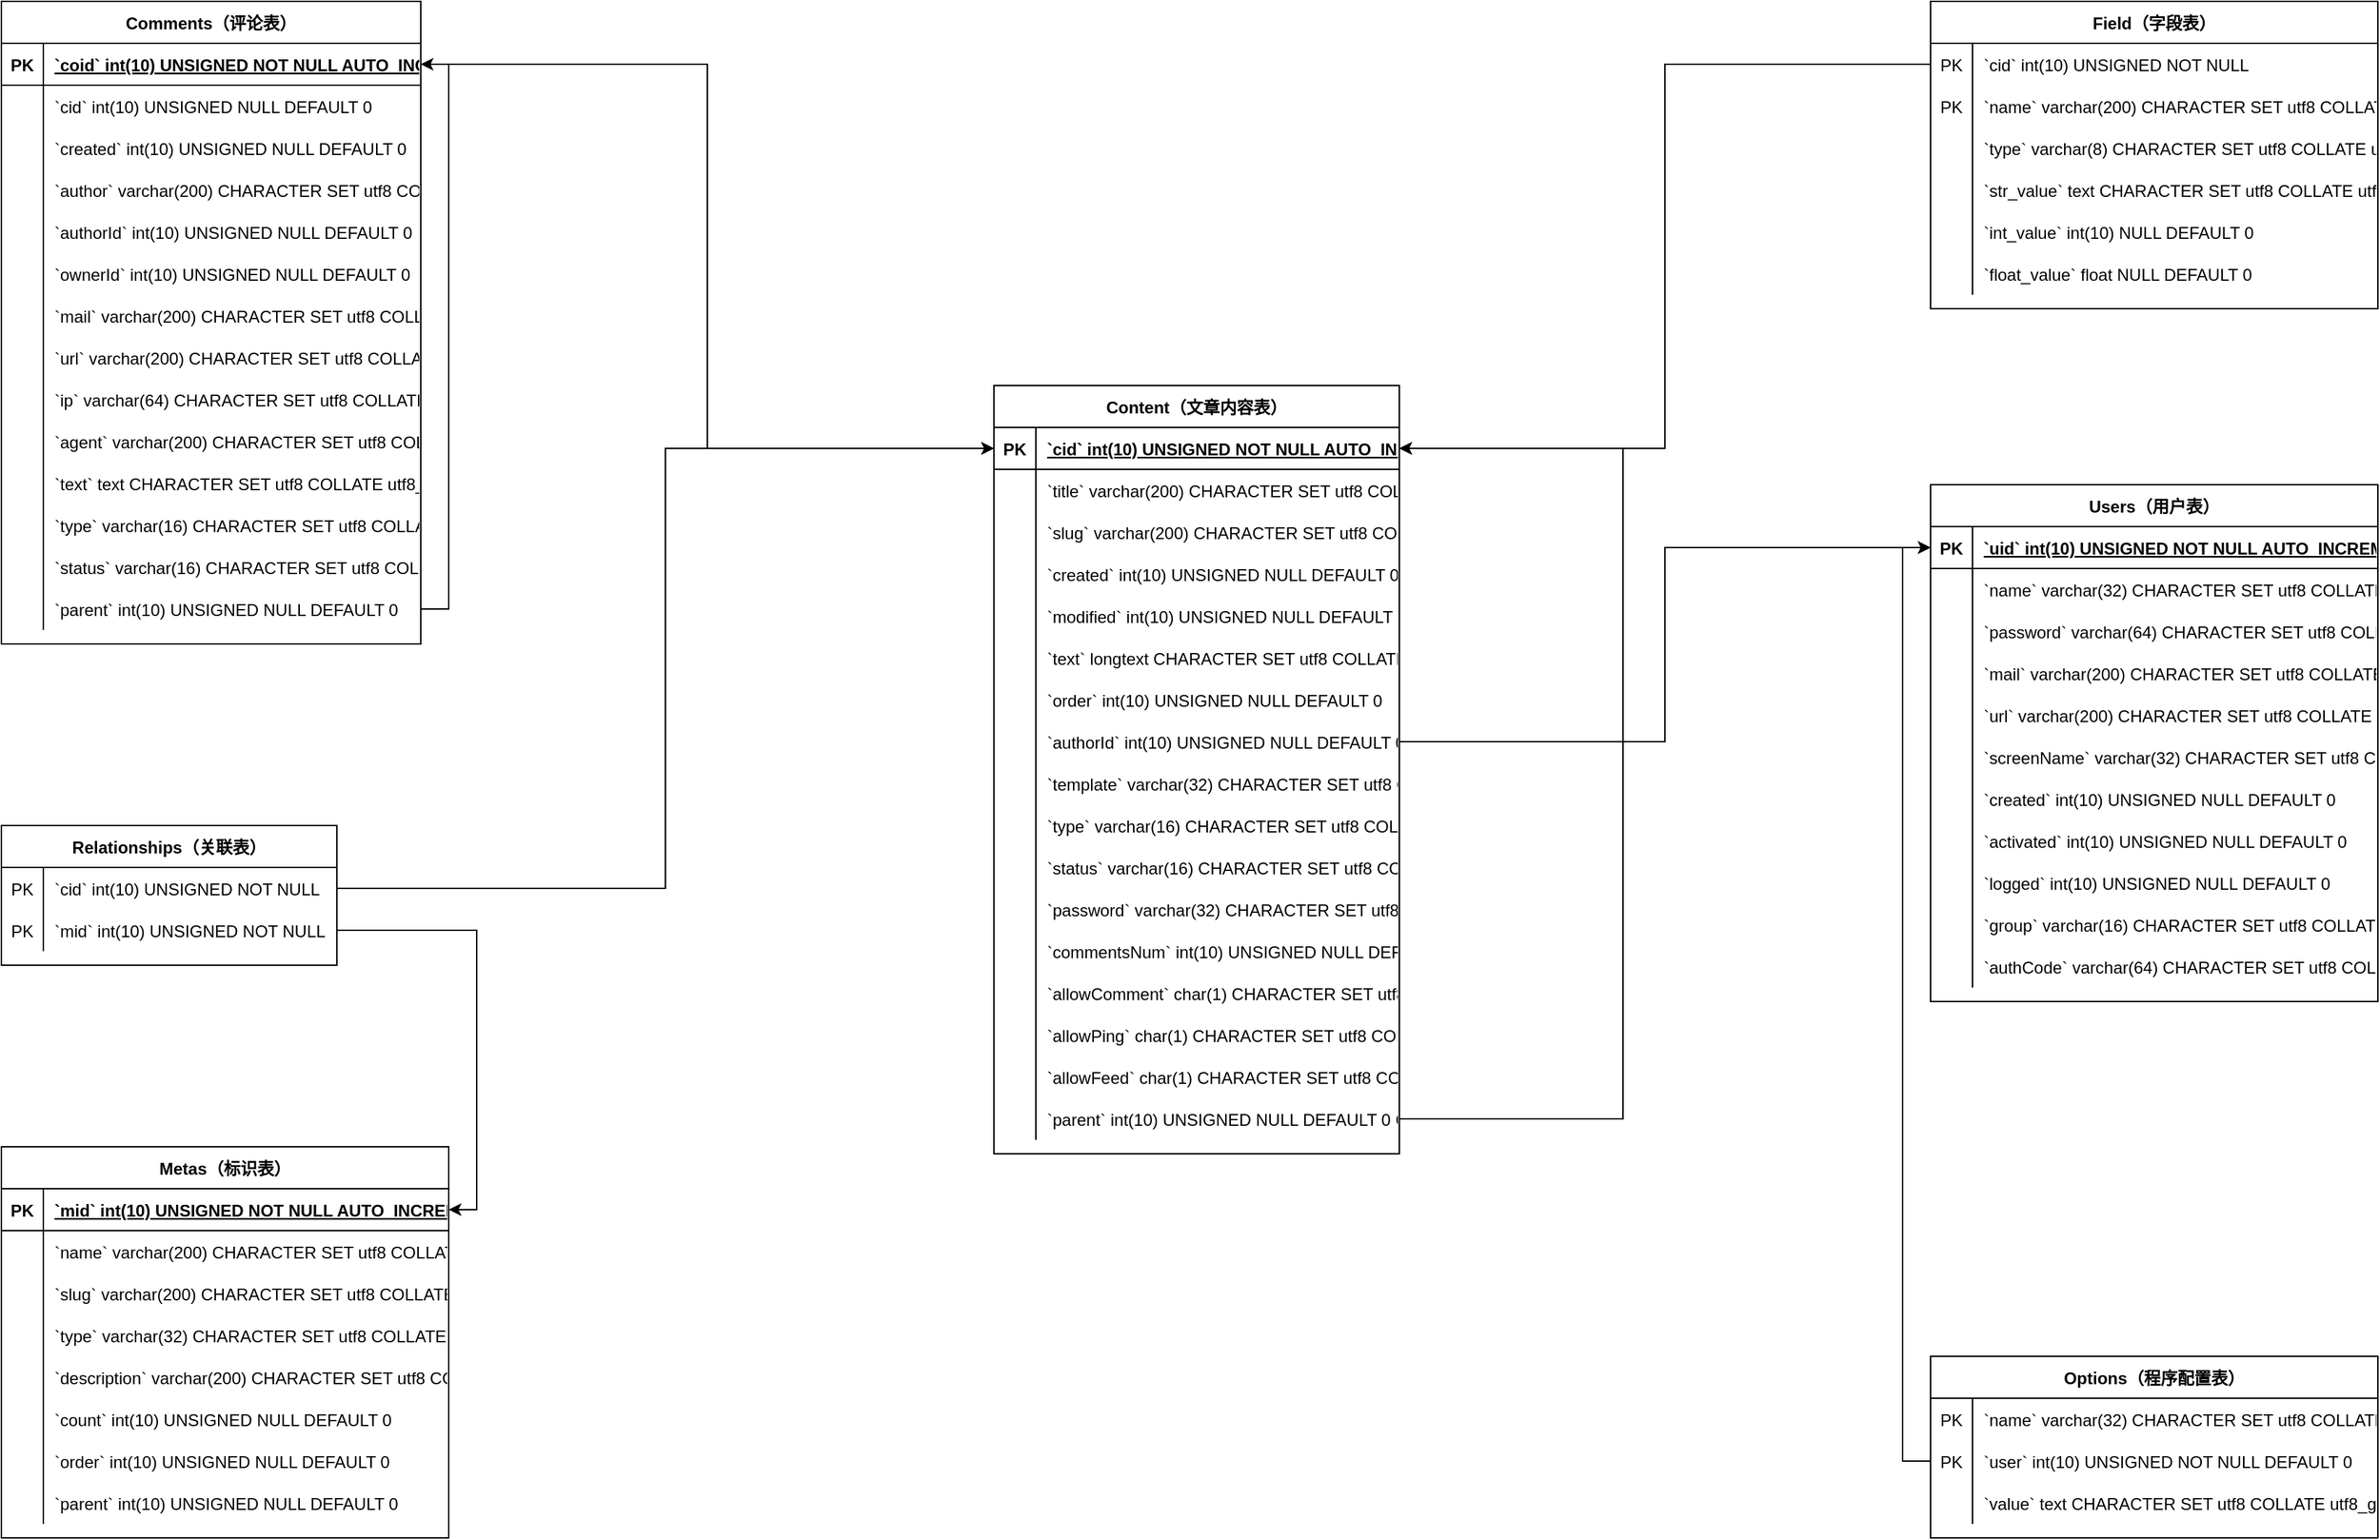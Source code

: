 <mxfile version="15.5.6" type="github" pages="2">
  <diagram id="ou8yjF1-tFmUgEjH2csd" name="Typecho数据表类图">
    <mxGraphModel dx="1902" dy="997" grid="1" gridSize="10" guides="1" tooltips="1" connect="1" arrows="1" fold="1" page="1" pageScale="1" pageWidth="850" pageHeight="1100" math="0" shadow="0">
      <root>
        <mxCell id="0" />
        <mxCell id="1" parent="0" />
        <mxCell id="ACdgRUhMdamIF3ItLD_a-1" value="Comments（评论表）" style="shape=table;startSize=30;container=1;collapsible=1;childLayout=tableLayout;fixedRows=1;rowLines=0;fontStyle=1;align=center;resizeLast=1;" parent="1" vertex="1">
          <mxGeometry width="300" height="460" as="geometry" />
        </mxCell>
        <mxCell id="ACdgRUhMdamIF3ItLD_a-2" value="" style="shape=partialRectangle;collapsible=0;dropTarget=0;pointerEvents=0;fillColor=none;points=[[0,0.5],[1,0.5]];portConstraint=eastwest;top=0;left=0;right=0;bottom=1;" parent="ACdgRUhMdamIF3ItLD_a-1" vertex="1">
          <mxGeometry y="30" width="300" height="30" as="geometry" />
        </mxCell>
        <mxCell id="ACdgRUhMdamIF3ItLD_a-3" value="PK" style="shape=partialRectangle;overflow=hidden;connectable=0;fillColor=none;top=0;left=0;bottom=0;right=0;fontStyle=1;" parent="ACdgRUhMdamIF3ItLD_a-2" vertex="1">
          <mxGeometry width="30" height="30" as="geometry">
            <mxRectangle width="30" height="30" as="alternateBounds" />
          </mxGeometry>
        </mxCell>
        <mxCell id="ACdgRUhMdamIF3ItLD_a-4" value="`coid` int(10) UNSIGNED NOT NULL AUTO_INCREMENT" style="shape=partialRectangle;overflow=hidden;connectable=0;fillColor=none;top=0;left=0;bottom=0;right=0;align=left;spacingLeft=6;fontStyle=5;" parent="ACdgRUhMdamIF3ItLD_a-2" vertex="1">
          <mxGeometry x="30" width="270" height="30" as="geometry">
            <mxRectangle width="270" height="30" as="alternateBounds" />
          </mxGeometry>
        </mxCell>
        <mxCell id="ACdgRUhMdamIF3ItLD_a-5" value="" style="shape=partialRectangle;collapsible=0;dropTarget=0;pointerEvents=0;fillColor=none;points=[[0,0.5],[1,0.5]];portConstraint=eastwest;top=0;left=0;right=0;bottom=0;" parent="ACdgRUhMdamIF3ItLD_a-1" vertex="1">
          <mxGeometry y="60" width="300" height="30" as="geometry" />
        </mxCell>
        <mxCell id="ACdgRUhMdamIF3ItLD_a-6" value="" style="shape=partialRectangle;overflow=hidden;connectable=0;fillColor=none;top=0;left=0;bottom=0;right=0;" parent="ACdgRUhMdamIF3ItLD_a-5" vertex="1">
          <mxGeometry width="30" height="30" as="geometry">
            <mxRectangle width="30" height="30" as="alternateBounds" />
          </mxGeometry>
        </mxCell>
        <mxCell id="ACdgRUhMdamIF3ItLD_a-7" value="`cid` int(10) UNSIGNED NULL DEFAULT 0" style="shape=partialRectangle;overflow=hidden;connectable=0;fillColor=none;top=0;left=0;bottom=0;right=0;align=left;spacingLeft=6;" parent="ACdgRUhMdamIF3ItLD_a-5" vertex="1">
          <mxGeometry x="30" width="270" height="30" as="geometry">
            <mxRectangle width="270" height="30" as="alternateBounds" />
          </mxGeometry>
        </mxCell>
        <mxCell id="ACdgRUhMdamIF3ItLD_a-8" value="" style="shape=partialRectangle;collapsible=0;dropTarget=0;pointerEvents=0;fillColor=none;points=[[0,0.5],[1,0.5]];portConstraint=eastwest;top=0;left=0;right=0;bottom=0;" parent="ACdgRUhMdamIF3ItLD_a-1" vertex="1">
          <mxGeometry y="90" width="300" height="30" as="geometry" />
        </mxCell>
        <mxCell id="ACdgRUhMdamIF3ItLD_a-9" value="" style="shape=partialRectangle;overflow=hidden;connectable=0;fillColor=none;top=0;left=0;bottom=0;right=0;" parent="ACdgRUhMdamIF3ItLD_a-8" vertex="1">
          <mxGeometry width="30" height="30" as="geometry">
            <mxRectangle width="30" height="30" as="alternateBounds" />
          </mxGeometry>
        </mxCell>
        <mxCell id="ACdgRUhMdamIF3ItLD_a-10" value="`created` int(10) UNSIGNED NULL DEFAULT 0" style="shape=partialRectangle;overflow=hidden;connectable=0;fillColor=none;top=0;left=0;bottom=0;right=0;align=left;spacingLeft=6;" parent="ACdgRUhMdamIF3ItLD_a-8" vertex="1">
          <mxGeometry x="30" width="270" height="30" as="geometry">
            <mxRectangle width="270" height="30" as="alternateBounds" />
          </mxGeometry>
        </mxCell>
        <mxCell id="ACdgRUhMdamIF3ItLD_a-11" value="" style="shape=partialRectangle;collapsible=0;dropTarget=0;pointerEvents=0;fillColor=none;points=[[0,0.5],[1,0.5]];portConstraint=eastwest;top=0;left=0;right=0;bottom=0;" parent="ACdgRUhMdamIF3ItLD_a-1" vertex="1">
          <mxGeometry y="120" width="300" height="30" as="geometry" />
        </mxCell>
        <mxCell id="ACdgRUhMdamIF3ItLD_a-12" value="" style="shape=partialRectangle;overflow=hidden;connectable=0;fillColor=none;top=0;left=0;bottom=0;right=0;" parent="ACdgRUhMdamIF3ItLD_a-11" vertex="1">
          <mxGeometry width="30" height="30" as="geometry">
            <mxRectangle width="30" height="30" as="alternateBounds" />
          </mxGeometry>
        </mxCell>
        <mxCell id="ACdgRUhMdamIF3ItLD_a-13" value="`author` varchar(200) CHARACTER SET utf8 COLLATE utf8_general_ci NULL DEFAULT NULL" style="shape=partialRectangle;overflow=hidden;connectable=0;fillColor=none;top=0;left=0;bottom=0;right=0;align=left;spacingLeft=6;" parent="ACdgRUhMdamIF3ItLD_a-11" vertex="1">
          <mxGeometry x="30" width="270" height="30" as="geometry">
            <mxRectangle width="270" height="30" as="alternateBounds" />
          </mxGeometry>
        </mxCell>
        <mxCell id="ACdgRUhMdamIF3ItLD_a-14" value="" style="shape=partialRectangle;collapsible=0;dropTarget=0;pointerEvents=0;fillColor=none;points=[[0,0.5],[1,0.5]];portConstraint=eastwest;top=0;left=0;right=0;bottom=0;" parent="ACdgRUhMdamIF3ItLD_a-1" vertex="1">
          <mxGeometry y="150" width="300" height="30" as="geometry" />
        </mxCell>
        <mxCell id="ACdgRUhMdamIF3ItLD_a-15" value="" style="shape=partialRectangle;overflow=hidden;connectable=0;fillColor=none;top=0;left=0;bottom=0;right=0;" parent="ACdgRUhMdamIF3ItLD_a-14" vertex="1">
          <mxGeometry width="30" height="30" as="geometry">
            <mxRectangle width="30" height="30" as="alternateBounds" />
          </mxGeometry>
        </mxCell>
        <mxCell id="ACdgRUhMdamIF3ItLD_a-16" value="`authorId` int(10) UNSIGNED NULL DEFAULT 0" style="shape=partialRectangle;overflow=hidden;connectable=0;fillColor=none;top=0;left=0;bottom=0;right=0;align=left;spacingLeft=6;" parent="ACdgRUhMdamIF3ItLD_a-14" vertex="1">
          <mxGeometry x="30" width="270" height="30" as="geometry">
            <mxRectangle width="270" height="30" as="alternateBounds" />
          </mxGeometry>
        </mxCell>
        <mxCell id="ACdgRUhMdamIF3ItLD_a-17" value="" style="shape=partialRectangle;collapsible=0;dropTarget=0;pointerEvents=0;fillColor=none;points=[[0,0.5],[1,0.5]];portConstraint=eastwest;top=0;left=0;right=0;bottom=0;" parent="ACdgRUhMdamIF3ItLD_a-1" vertex="1">
          <mxGeometry y="180" width="300" height="30" as="geometry" />
        </mxCell>
        <mxCell id="ACdgRUhMdamIF3ItLD_a-18" value="" style="shape=partialRectangle;overflow=hidden;connectable=0;fillColor=none;top=0;left=0;bottom=0;right=0;" parent="ACdgRUhMdamIF3ItLD_a-17" vertex="1">
          <mxGeometry width="30" height="30" as="geometry">
            <mxRectangle width="30" height="30" as="alternateBounds" />
          </mxGeometry>
        </mxCell>
        <mxCell id="ACdgRUhMdamIF3ItLD_a-19" value="`ownerId` int(10) UNSIGNED NULL DEFAULT 0" style="shape=partialRectangle;overflow=hidden;connectable=0;fillColor=none;top=0;left=0;bottom=0;right=0;align=left;spacingLeft=6;" parent="ACdgRUhMdamIF3ItLD_a-17" vertex="1">
          <mxGeometry x="30" width="270" height="30" as="geometry">
            <mxRectangle width="270" height="30" as="alternateBounds" />
          </mxGeometry>
        </mxCell>
        <mxCell id="ACdgRUhMdamIF3ItLD_a-20" value="" style="shape=partialRectangle;collapsible=0;dropTarget=0;pointerEvents=0;fillColor=none;points=[[0,0.5],[1,0.5]];portConstraint=eastwest;top=0;left=0;right=0;bottom=0;" parent="ACdgRUhMdamIF3ItLD_a-1" vertex="1">
          <mxGeometry y="210" width="300" height="30" as="geometry" />
        </mxCell>
        <mxCell id="ACdgRUhMdamIF3ItLD_a-21" value="" style="shape=partialRectangle;overflow=hidden;connectable=0;fillColor=none;top=0;left=0;bottom=0;right=0;" parent="ACdgRUhMdamIF3ItLD_a-20" vertex="1">
          <mxGeometry width="30" height="30" as="geometry">
            <mxRectangle width="30" height="30" as="alternateBounds" />
          </mxGeometry>
        </mxCell>
        <mxCell id="ACdgRUhMdamIF3ItLD_a-22" value="`mail` varchar(200) CHARACTER SET utf8 COLLATE utf8_general_ci NULL DEFAULT NULL" style="shape=partialRectangle;overflow=hidden;connectable=0;fillColor=none;top=0;left=0;bottom=0;right=0;align=left;spacingLeft=6;" parent="ACdgRUhMdamIF3ItLD_a-20" vertex="1">
          <mxGeometry x="30" width="270" height="30" as="geometry">
            <mxRectangle width="270" height="30" as="alternateBounds" />
          </mxGeometry>
        </mxCell>
        <mxCell id="ACdgRUhMdamIF3ItLD_a-23" value="" style="shape=partialRectangle;collapsible=0;dropTarget=0;pointerEvents=0;fillColor=none;points=[[0,0.5],[1,0.5]];portConstraint=eastwest;top=0;left=0;right=0;bottom=0;" parent="ACdgRUhMdamIF3ItLD_a-1" vertex="1">
          <mxGeometry y="240" width="300" height="30" as="geometry" />
        </mxCell>
        <mxCell id="ACdgRUhMdamIF3ItLD_a-24" value="" style="shape=partialRectangle;overflow=hidden;connectable=0;fillColor=none;top=0;left=0;bottom=0;right=0;" parent="ACdgRUhMdamIF3ItLD_a-23" vertex="1">
          <mxGeometry width="30" height="30" as="geometry">
            <mxRectangle width="30" height="30" as="alternateBounds" />
          </mxGeometry>
        </mxCell>
        <mxCell id="ACdgRUhMdamIF3ItLD_a-25" value="`url` varchar(200) CHARACTER SET utf8 COLLATE utf8_general_ci NULL DEFAULT NULL" style="shape=partialRectangle;overflow=hidden;connectable=0;fillColor=none;top=0;left=0;bottom=0;right=0;align=left;spacingLeft=6;" parent="ACdgRUhMdamIF3ItLD_a-23" vertex="1">
          <mxGeometry x="30" width="270" height="30" as="geometry">
            <mxRectangle width="270" height="30" as="alternateBounds" />
          </mxGeometry>
        </mxCell>
        <mxCell id="ACdgRUhMdamIF3ItLD_a-26" value="" style="shape=partialRectangle;collapsible=0;dropTarget=0;pointerEvents=0;fillColor=none;points=[[0,0.5],[1,0.5]];portConstraint=eastwest;top=0;left=0;right=0;bottom=0;" parent="ACdgRUhMdamIF3ItLD_a-1" vertex="1">
          <mxGeometry y="270" width="300" height="30" as="geometry" />
        </mxCell>
        <mxCell id="ACdgRUhMdamIF3ItLD_a-27" value="" style="shape=partialRectangle;overflow=hidden;connectable=0;fillColor=none;top=0;left=0;bottom=0;right=0;" parent="ACdgRUhMdamIF3ItLD_a-26" vertex="1">
          <mxGeometry width="30" height="30" as="geometry">
            <mxRectangle width="30" height="30" as="alternateBounds" />
          </mxGeometry>
        </mxCell>
        <mxCell id="ACdgRUhMdamIF3ItLD_a-28" value="`ip` varchar(64) CHARACTER SET utf8 COLLATE utf8_general_ci NULL DEFAULT NULL" style="shape=partialRectangle;overflow=hidden;connectable=0;fillColor=none;top=0;left=0;bottom=0;right=0;align=left;spacingLeft=6;" parent="ACdgRUhMdamIF3ItLD_a-26" vertex="1">
          <mxGeometry x="30" width="270" height="30" as="geometry">
            <mxRectangle width="270" height="30" as="alternateBounds" />
          </mxGeometry>
        </mxCell>
        <mxCell id="ACdgRUhMdamIF3ItLD_a-29" value="" style="shape=partialRectangle;collapsible=0;dropTarget=0;pointerEvents=0;fillColor=none;points=[[0,0.5],[1,0.5]];portConstraint=eastwest;top=0;left=0;right=0;bottom=0;" parent="ACdgRUhMdamIF3ItLD_a-1" vertex="1">
          <mxGeometry y="300" width="300" height="30" as="geometry" />
        </mxCell>
        <mxCell id="ACdgRUhMdamIF3ItLD_a-30" value="" style="shape=partialRectangle;overflow=hidden;connectable=0;fillColor=none;top=0;left=0;bottom=0;right=0;" parent="ACdgRUhMdamIF3ItLD_a-29" vertex="1">
          <mxGeometry width="30" height="30" as="geometry">
            <mxRectangle width="30" height="30" as="alternateBounds" />
          </mxGeometry>
        </mxCell>
        <mxCell id="ACdgRUhMdamIF3ItLD_a-31" value="`agent` varchar(200) CHARACTER SET utf8 COLLATE utf8_general_ci NULL DEFAULT NULL" style="shape=partialRectangle;overflow=hidden;connectable=0;fillColor=none;top=0;left=0;bottom=0;right=0;align=left;spacingLeft=6;" parent="ACdgRUhMdamIF3ItLD_a-29" vertex="1">
          <mxGeometry x="30" width="270" height="30" as="geometry">
            <mxRectangle width="270" height="30" as="alternateBounds" />
          </mxGeometry>
        </mxCell>
        <mxCell id="ACdgRUhMdamIF3ItLD_a-32" value="" style="shape=partialRectangle;collapsible=0;dropTarget=0;pointerEvents=0;fillColor=none;points=[[0,0.5],[1,0.5]];portConstraint=eastwest;top=0;left=0;right=0;bottom=0;" parent="ACdgRUhMdamIF3ItLD_a-1" vertex="1">
          <mxGeometry y="330" width="300" height="30" as="geometry" />
        </mxCell>
        <mxCell id="ACdgRUhMdamIF3ItLD_a-33" value="" style="shape=partialRectangle;overflow=hidden;connectable=0;fillColor=none;top=0;left=0;bottom=0;right=0;" parent="ACdgRUhMdamIF3ItLD_a-32" vertex="1">
          <mxGeometry width="30" height="30" as="geometry">
            <mxRectangle width="30" height="30" as="alternateBounds" />
          </mxGeometry>
        </mxCell>
        <mxCell id="ACdgRUhMdamIF3ItLD_a-34" value="`text` text CHARACTER SET utf8 COLLATE utf8_general_ci NULL" style="shape=partialRectangle;overflow=hidden;connectable=0;fillColor=none;top=0;left=0;bottom=0;right=0;align=left;spacingLeft=6;" parent="ACdgRUhMdamIF3ItLD_a-32" vertex="1">
          <mxGeometry x="30" width="270" height="30" as="geometry">
            <mxRectangle width="270" height="30" as="alternateBounds" />
          </mxGeometry>
        </mxCell>
        <mxCell id="ACdgRUhMdamIF3ItLD_a-35" value="" style="shape=partialRectangle;collapsible=0;dropTarget=0;pointerEvents=0;fillColor=none;points=[[0,0.5],[1,0.5]];portConstraint=eastwest;top=0;left=0;right=0;bottom=0;" parent="ACdgRUhMdamIF3ItLD_a-1" vertex="1">
          <mxGeometry y="360" width="300" height="30" as="geometry" />
        </mxCell>
        <mxCell id="ACdgRUhMdamIF3ItLD_a-36" value="" style="shape=partialRectangle;overflow=hidden;connectable=0;fillColor=none;top=0;left=0;bottom=0;right=0;" parent="ACdgRUhMdamIF3ItLD_a-35" vertex="1">
          <mxGeometry width="30" height="30" as="geometry">
            <mxRectangle width="30" height="30" as="alternateBounds" />
          </mxGeometry>
        </mxCell>
        <mxCell id="ACdgRUhMdamIF3ItLD_a-37" value="`type` varchar(16) CHARACTER SET utf8 COLLATE utf8_general_ci NULL DEFAULT &#39;comment&#39;" style="shape=partialRectangle;overflow=hidden;connectable=0;fillColor=none;top=0;left=0;bottom=0;right=0;align=left;spacingLeft=6;" parent="ACdgRUhMdamIF3ItLD_a-35" vertex="1">
          <mxGeometry x="30" width="270" height="30" as="geometry">
            <mxRectangle width="270" height="30" as="alternateBounds" />
          </mxGeometry>
        </mxCell>
        <mxCell id="ACdgRUhMdamIF3ItLD_a-38" value="" style="shape=partialRectangle;collapsible=0;dropTarget=0;pointerEvents=0;fillColor=none;points=[[0,0.5],[1,0.5]];portConstraint=eastwest;top=0;left=0;right=0;bottom=0;" parent="ACdgRUhMdamIF3ItLD_a-1" vertex="1">
          <mxGeometry y="390" width="300" height="30" as="geometry" />
        </mxCell>
        <mxCell id="ACdgRUhMdamIF3ItLD_a-39" value="" style="shape=partialRectangle;overflow=hidden;connectable=0;fillColor=none;top=0;left=0;bottom=0;right=0;" parent="ACdgRUhMdamIF3ItLD_a-38" vertex="1">
          <mxGeometry width="30" height="30" as="geometry">
            <mxRectangle width="30" height="30" as="alternateBounds" />
          </mxGeometry>
        </mxCell>
        <mxCell id="ACdgRUhMdamIF3ItLD_a-40" value="`status` varchar(16) CHARACTER SET utf8 COLLATE utf8_general_ci NULL DEFAULT &#39;approved&#39;" style="shape=partialRectangle;overflow=hidden;connectable=0;fillColor=none;top=0;left=0;bottom=0;right=0;align=left;spacingLeft=6;" parent="ACdgRUhMdamIF3ItLD_a-38" vertex="1">
          <mxGeometry x="30" width="270" height="30" as="geometry">
            <mxRectangle width="270" height="30" as="alternateBounds" />
          </mxGeometry>
        </mxCell>
        <mxCell id="ACdgRUhMdamIF3ItLD_a-50" style="edgeStyle=orthogonalEdgeStyle;rounded=0;orthogonalLoop=1;jettySize=auto;html=1;entryX=1;entryY=0.5;entryDx=0;entryDy=0;" parent="ACdgRUhMdamIF3ItLD_a-1" source="ACdgRUhMdamIF3ItLD_a-41" target="ACdgRUhMdamIF3ItLD_a-2" edge="1">
          <mxGeometry relative="1" as="geometry">
            <Array as="points">
              <mxPoint x="320" y="435" />
              <mxPoint x="320" y="45" />
            </Array>
          </mxGeometry>
        </mxCell>
        <mxCell id="ACdgRUhMdamIF3ItLD_a-41" value="" style="shape=partialRectangle;collapsible=0;dropTarget=0;pointerEvents=0;fillColor=none;points=[[0,0.5],[1,0.5]];portConstraint=eastwest;top=0;left=0;right=0;bottom=0;" parent="ACdgRUhMdamIF3ItLD_a-1" vertex="1">
          <mxGeometry y="420" width="300" height="30" as="geometry" />
        </mxCell>
        <mxCell id="ACdgRUhMdamIF3ItLD_a-42" value="" style="shape=partialRectangle;overflow=hidden;connectable=0;fillColor=none;top=0;left=0;bottom=0;right=0;" parent="ACdgRUhMdamIF3ItLD_a-41" vertex="1">
          <mxGeometry width="30" height="30" as="geometry">
            <mxRectangle width="30" height="30" as="alternateBounds" />
          </mxGeometry>
        </mxCell>
        <mxCell id="ACdgRUhMdamIF3ItLD_a-43" value="`parent` int(10) UNSIGNED NULL DEFAULT 0" style="shape=partialRectangle;overflow=hidden;connectable=0;fillColor=none;top=0;left=0;bottom=0;right=0;align=left;spacingLeft=6;" parent="ACdgRUhMdamIF3ItLD_a-41" vertex="1">
          <mxGeometry x="30" width="270" height="30" as="geometry">
            <mxRectangle width="270" height="30" as="alternateBounds" />
          </mxGeometry>
        </mxCell>
        <mxCell id="ACdgRUhMdamIF3ItLD_a-51" style="edgeStyle=orthogonalEdgeStyle;rounded=0;orthogonalLoop=1;jettySize=auto;html=1;" parent="1" source="ACdgRUhMdamIF3ItLD_a-2" target="ACdgRUhMdamIF3ItLD_a-53" edge="1">
          <mxGeometry relative="1" as="geometry">
            <mxPoint x="560" y="230" as="targetPoint" />
          </mxGeometry>
        </mxCell>
        <mxCell id="ACdgRUhMdamIF3ItLD_a-52" value="Content（文章内容表）" style="shape=table;startSize=30;container=1;collapsible=1;childLayout=tableLayout;fixedRows=1;rowLines=0;fontStyle=1;align=center;resizeLast=1;" parent="1" vertex="1">
          <mxGeometry x="710" y="275" width="290" height="550" as="geometry" />
        </mxCell>
        <mxCell id="ACdgRUhMdamIF3ItLD_a-53" value="" style="shape=partialRectangle;collapsible=0;dropTarget=0;pointerEvents=0;fillColor=none;points=[[0,0.5],[1,0.5]];portConstraint=eastwest;top=0;left=0;right=0;bottom=1;" parent="ACdgRUhMdamIF3ItLD_a-52" vertex="1">
          <mxGeometry y="30" width="290" height="30" as="geometry" />
        </mxCell>
        <mxCell id="ACdgRUhMdamIF3ItLD_a-54" value="PK" style="shape=partialRectangle;overflow=hidden;connectable=0;fillColor=none;top=0;left=0;bottom=0;right=0;fontStyle=1;" parent="ACdgRUhMdamIF3ItLD_a-53" vertex="1">
          <mxGeometry width="30" height="30" as="geometry">
            <mxRectangle width="30" height="30" as="alternateBounds" />
          </mxGeometry>
        </mxCell>
        <mxCell id="ACdgRUhMdamIF3ItLD_a-55" value="`cid` int(10) UNSIGNED NOT NULL AUTO_INCREMENT" style="shape=partialRectangle;overflow=hidden;connectable=0;fillColor=none;top=0;left=0;bottom=0;right=0;align=left;spacingLeft=6;fontStyle=5;" parent="ACdgRUhMdamIF3ItLD_a-53" vertex="1">
          <mxGeometry x="30" width="260" height="30" as="geometry">
            <mxRectangle width="260" height="30" as="alternateBounds" />
          </mxGeometry>
        </mxCell>
        <mxCell id="ACdgRUhMdamIF3ItLD_a-56" value="" style="shape=partialRectangle;collapsible=0;dropTarget=0;pointerEvents=0;fillColor=none;points=[[0,0.5],[1,0.5]];portConstraint=eastwest;top=0;left=0;right=0;bottom=0;" parent="ACdgRUhMdamIF3ItLD_a-52" vertex="1">
          <mxGeometry y="60" width="290" height="30" as="geometry" />
        </mxCell>
        <mxCell id="ACdgRUhMdamIF3ItLD_a-57" value="" style="shape=partialRectangle;overflow=hidden;connectable=0;fillColor=none;top=0;left=0;bottom=0;right=0;" parent="ACdgRUhMdamIF3ItLD_a-56" vertex="1">
          <mxGeometry width="30" height="30" as="geometry">
            <mxRectangle width="30" height="30" as="alternateBounds" />
          </mxGeometry>
        </mxCell>
        <mxCell id="ACdgRUhMdamIF3ItLD_a-58" value="`title` varchar(200) CHARACTER SET utf8 COLLATE utf8_general_ci NULL DEFAULT NULL" style="shape=partialRectangle;overflow=hidden;connectable=0;fillColor=none;top=0;left=0;bottom=0;right=0;align=left;spacingLeft=6;" parent="ACdgRUhMdamIF3ItLD_a-56" vertex="1">
          <mxGeometry x="30" width="260" height="30" as="geometry">
            <mxRectangle width="260" height="30" as="alternateBounds" />
          </mxGeometry>
        </mxCell>
        <mxCell id="ACdgRUhMdamIF3ItLD_a-59" value="" style="shape=partialRectangle;collapsible=0;dropTarget=0;pointerEvents=0;fillColor=none;points=[[0,0.5],[1,0.5]];portConstraint=eastwest;top=0;left=0;right=0;bottom=0;" parent="ACdgRUhMdamIF3ItLD_a-52" vertex="1">
          <mxGeometry y="90" width="290" height="30" as="geometry" />
        </mxCell>
        <mxCell id="ACdgRUhMdamIF3ItLD_a-60" value="" style="shape=partialRectangle;overflow=hidden;connectable=0;fillColor=none;top=0;left=0;bottom=0;right=0;" parent="ACdgRUhMdamIF3ItLD_a-59" vertex="1">
          <mxGeometry width="30" height="30" as="geometry">
            <mxRectangle width="30" height="30" as="alternateBounds" />
          </mxGeometry>
        </mxCell>
        <mxCell id="ACdgRUhMdamIF3ItLD_a-61" value="`slug` varchar(200) CHARACTER SET utf8 COLLATE utf8_general_ci NULL DEFAULT NULL" style="shape=partialRectangle;overflow=hidden;connectable=0;fillColor=none;top=0;left=0;bottom=0;right=0;align=left;spacingLeft=6;" parent="ACdgRUhMdamIF3ItLD_a-59" vertex="1">
          <mxGeometry x="30" width="260" height="30" as="geometry">
            <mxRectangle width="260" height="30" as="alternateBounds" />
          </mxGeometry>
        </mxCell>
        <mxCell id="ACdgRUhMdamIF3ItLD_a-62" value="" style="shape=partialRectangle;collapsible=0;dropTarget=0;pointerEvents=0;fillColor=none;points=[[0,0.5],[1,0.5]];portConstraint=eastwest;top=0;left=0;right=0;bottom=0;" parent="ACdgRUhMdamIF3ItLD_a-52" vertex="1">
          <mxGeometry y="120" width="290" height="30" as="geometry" />
        </mxCell>
        <mxCell id="ACdgRUhMdamIF3ItLD_a-63" value="" style="shape=partialRectangle;overflow=hidden;connectable=0;fillColor=none;top=0;left=0;bottom=0;right=0;" parent="ACdgRUhMdamIF3ItLD_a-62" vertex="1">
          <mxGeometry width="30" height="30" as="geometry">
            <mxRectangle width="30" height="30" as="alternateBounds" />
          </mxGeometry>
        </mxCell>
        <mxCell id="ACdgRUhMdamIF3ItLD_a-64" value="`created` int(10) UNSIGNED NULL DEFAULT 0" style="shape=partialRectangle;overflow=hidden;connectable=0;fillColor=none;top=0;left=0;bottom=0;right=0;align=left;spacingLeft=6;" parent="ACdgRUhMdamIF3ItLD_a-62" vertex="1">
          <mxGeometry x="30" width="260" height="30" as="geometry">
            <mxRectangle width="260" height="30" as="alternateBounds" />
          </mxGeometry>
        </mxCell>
        <mxCell id="ACdgRUhMdamIF3ItLD_a-65" value="" style="shape=partialRectangle;collapsible=0;dropTarget=0;pointerEvents=0;fillColor=none;points=[[0,0.5],[1,0.5]];portConstraint=eastwest;top=0;left=0;right=0;bottom=0;" parent="ACdgRUhMdamIF3ItLD_a-52" vertex="1">
          <mxGeometry y="150" width="290" height="30" as="geometry" />
        </mxCell>
        <mxCell id="ACdgRUhMdamIF3ItLD_a-66" value="" style="shape=partialRectangle;overflow=hidden;connectable=0;fillColor=none;top=0;left=0;bottom=0;right=0;" parent="ACdgRUhMdamIF3ItLD_a-65" vertex="1">
          <mxGeometry width="30" height="30" as="geometry">
            <mxRectangle width="30" height="30" as="alternateBounds" />
          </mxGeometry>
        </mxCell>
        <mxCell id="ACdgRUhMdamIF3ItLD_a-67" value="`modified` int(10) UNSIGNED NULL DEFAULT 0" style="shape=partialRectangle;overflow=hidden;connectable=0;fillColor=none;top=0;left=0;bottom=0;right=0;align=left;spacingLeft=6;" parent="ACdgRUhMdamIF3ItLD_a-65" vertex="1">
          <mxGeometry x="30" width="260" height="30" as="geometry">
            <mxRectangle width="260" height="30" as="alternateBounds" />
          </mxGeometry>
        </mxCell>
        <mxCell id="ACdgRUhMdamIF3ItLD_a-68" value="" style="shape=partialRectangle;collapsible=0;dropTarget=0;pointerEvents=0;fillColor=none;points=[[0,0.5],[1,0.5]];portConstraint=eastwest;top=0;left=0;right=0;bottom=0;" parent="ACdgRUhMdamIF3ItLD_a-52" vertex="1">
          <mxGeometry y="180" width="290" height="30" as="geometry" />
        </mxCell>
        <mxCell id="ACdgRUhMdamIF3ItLD_a-69" value="" style="shape=partialRectangle;overflow=hidden;connectable=0;fillColor=none;top=0;left=0;bottom=0;right=0;" parent="ACdgRUhMdamIF3ItLD_a-68" vertex="1">
          <mxGeometry width="30" height="30" as="geometry">
            <mxRectangle width="30" height="30" as="alternateBounds" />
          </mxGeometry>
        </mxCell>
        <mxCell id="ACdgRUhMdamIF3ItLD_a-70" value="`text` longtext CHARACTER SET utf8 COLLATE utf8_general_ci NULL" style="shape=partialRectangle;overflow=hidden;connectable=0;fillColor=none;top=0;left=0;bottom=0;right=0;align=left;spacingLeft=6;" parent="ACdgRUhMdamIF3ItLD_a-68" vertex="1">
          <mxGeometry x="30" width="260" height="30" as="geometry">
            <mxRectangle width="260" height="30" as="alternateBounds" />
          </mxGeometry>
        </mxCell>
        <mxCell id="ACdgRUhMdamIF3ItLD_a-71" value="" style="shape=partialRectangle;collapsible=0;dropTarget=0;pointerEvents=0;fillColor=none;points=[[0,0.5],[1,0.5]];portConstraint=eastwest;top=0;left=0;right=0;bottom=0;" parent="ACdgRUhMdamIF3ItLD_a-52" vertex="1">
          <mxGeometry y="210" width="290" height="30" as="geometry" />
        </mxCell>
        <mxCell id="ACdgRUhMdamIF3ItLD_a-72" value="" style="shape=partialRectangle;overflow=hidden;connectable=0;fillColor=none;top=0;left=0;bottom=0;right=0;" parent="ACdgRUhMdamIF3ItLD_a-71" vertex="1">
          <mxGeometry width="30" height="30" as="geometry">
            <mxRectangle width="30" height="30" as="alternateBounds" />
          </mxGeometry>
        </mxCell>
        <mxCell id="ACdgRUhMdamIF3ItLD_a-73" value="`order` int(10) UNSIGNED NULL DEFAULT 0" style="shape=partialRectangle;overflow=hidden;connectable=0;fillColor=none;top=0;left=0;bottom=0;right=0;align=left;spacingLeft=6;" parent="ACdgRUhMdamIF3ItLD_a-71" vertex="1">
          <mxGeometry x="30" width="260" height="30" as="geometry">
            <mxRectangle width="260" height="30" as="alternateBounds" />
          </mxGeometry>
        </mxCell>
        <mxCell id="ACdgRUhMdamIF3ItLD_a-74" value="" style="shape=partialRectangle;collapsible=0;dropTarget=0;pointerEvents=0;fillColor=none;points=[[0,0.5],[1,0.5]];portConstraint=eastwest;top=0;left=0;right=0;bottom=0;" parent="ACdgRUhMdamIF3ItLD_a-52" vertex="1">
          <mxGeometry y="240" width="290" height="30" as="geometry" />
        </mxCell>
        <mxCell id="ACdgRUhMdamIF3ItLD_a-75" value="" style="shape=partialRectangle;overflow=hidden;connectable=0;fillColor=none;top=0;left=0;bottom=0;right=0;" parent="ACdgRUhMdamIF3ItLD_a-74" vertex="1">
          <mxGeometry width="30" height="30" as="geometry">
            <mxRectangle width="30" height="30" as="alternateBounds" />
          </mxGeometry>
        </mxCell>
        <mxCell id="ACdgRUhMdamIF3ItLD_a-76" value="`authorId` int(10) UNSIGNED NULL DEFAULT 0" style="shape=partialRectangle;overflow=hidden;connectable=0;fillColor=none;top=0;left=0;bottom=0;right=0;align=left;spacingLeft=6;" parent="ACdgRUhMdamIF3ItLD_a-74" vertex="1">
          <mxGeometry x="30" width="260" height="30" as="geometry">
            <mxRectangle width="260" height="30" as="alternateBounds" />
          </mxGeometry>
        </mxCell>
        <mxCell id="ACdgRUhMdamIF3ItLD_a-77" value="" style="shape=partialRectangle;collapsible=0;dropTarget=0;pointerEvents=0;fillColor=none;points=[[0,0.5],[1,0.5]];portConstraint=eastwest;top=0;left=0;right=0;bottom=0;" parent="ACdgRUhMdamIF3ItLD_a-52" vertex="1">
          <mxGeometry y="270" width="290" height="30" as="geometry" />
        </mxCell>
        <mxCell id="ACdgRUhMdamIF3ItLD_a-78" value="" style="shape=partialRectangle;overflow=hidden;connectable=0;fillColor=none;top=0;left=0;bottom=0;right=0;" parent="ACdgRUhMdamIF3ItLD_a-77" vertex="1">
          <mxGeometry width="30" height="30" as="geometry">
            <mxRectangle width="30" height="30" as="alternateBounds" />
          </mxGeometry>
        </mxCell>
        <mxCell id="ACdgRUhMdamIF3ItLD_a-79" value="`template` varchar(32) CHARACTER SET utf8 COLLATE utf8_general_ci NULL DEFAULT NULL" style="shape=partialRectangle;overflow=hidden;connectable=0;fillColor=none;top=0;left=0;bottom=0;right=0;align=left;spacingLeft=6;" parent="ACdgRUhMdamIF3ItLD_a-77" vertex="1">
          <mxGeometry x="30" width="260" height="30" as="geometry">
            <mxRectangle width="260" height="30" as="alternateBounds" />
          </mxGeometry>
        </mxCell>
        <mxCell id="ACdgRUhMdamIF3ItLD_a-80" value="" style="shape=partialRectangle;collapsible=0;dropTarget=0;pointerEvents=0;fillColor=none;points=[[0,0.5],[1,0.5]];portConstraint=eastwest;top=0;left=0;right=0;bottom=0;" parent="ACdgRUhMdamIF3ItLD_a-52" vertex="1">
          <mxGeometry y="300" width="290" height="30" as="geometry" />
        </mxCell>
        <mxCell id="ACdgRUhMdamIF3ItLD_a-81" value="" style="shape=partialRectangle;overflow=hidden;connectable=0;fillColor=none;top=0;left=0;bottom=0;right=0;" parent="ACdgRUhMdamIF3ItLD_a-80" vertex="1">
          <mxGeometry width="30" height="30" as="geometry">
            <mxRectangle width="30" height="30" as="alternateBounds" />
          </mxGeometry>
        </mxCell>
        <mxCell id="ACdgRUhMdamIF3ItLD_a-82" value="`type` varchar(16) CHARACTER SET utf8 COLLATE utf8_general_ci NULL DEFAULT &#39;post&#39;" style="shape=partialRectangle;overflow=hidden;connectable=0;fillColor=none;top=0;left=0;bottom=0;right=0;align=left;spacingLeft=6;" parent="ACdgRUhMdamIF3ItLD_a-80" vertex="1">
          <mxGeometry x="30" width="260" height="30" as="geometry">
            <mxRectangle width="260" height="30" as="alternateBounds" />
          </mxGeometry>
        </mxCell>
        <mxCell id="ACdgRUhMdamIF3ItLD_a-83" value="" style="shape=partialRectangle;collapsible=0;dropTarget=0;pointerEvents=0;fillColor=none;points=[[0,0.5],[1,0.5]];portConstraint=eastwest;top=0;left=0;right=0;bottom=0;" parent="ACdgRUhMdamIF3ItLD_a-52" vertex="1">
          <mxGeometry y="330" width="290" height="30" as="geometry" />
        </mxCell>
        <mxCell id="ACdgRUhMdamIF3ItLD_a-84" value="" style="shape=partialRectangle;overflow=hidden;connectable=0;fillColor=none;top=0;left=0;bottom=0;right=0;" parent="ACdgRUhMdamIF3ItLD_a-83" vertex="1">
          <mxGeometry width="30" height="30" as="geometry">
            <mxRectangle width="30" height="30" as="alternateBounds" />
          </mxGeometry>
        </mxCell>
        <mxCell id="ACdgRUhMdamIF3ItLD_a-85" value="`status` varchar(16) CHARACTER SET utf8 COLLATE utf8_general_ci NULL DEFAULT &#39;publish&#39;" style="shape=partialRectangle;overflow=hidden;connectable=0;fillColor=none;top=0;left=0;bottom=0;right=0;align=left;spacingLeft=6;" parent="ACdgRUhMdamIF3ItLD_a-83" vertex="1">
          <mxGeometry x="30" width="260" height="30" as="geometry">
            <mxRectangle width="260" height="30" as="alternateBounds" />
          </mxGeometry>
        </mxCell>
        <mxCell id="ACdgRUhMdamIF3ItLD_a-86" value="" style="shape=partialRectangle;collapsible=0;dropTarget=0;pointerEvents=0;fillColor=none;points=[[0,0.5],[1,0.5]];portConstraint=eastwest;top=0;left=0;right=0;bottom=0;" parent="ACdgRUhMdamIF3ItLD_a-52" vertex="1">
          <mxGeometry y="360" width="290" height="30" as="geometry" />
        </mxCell>
        <mxCell id="ACdgRUhMdamIF3ItLD_a-87" value="" style="shape=partialRectangle;overflow=hidden;connectable=0;fillColor=none;top=0;left=0;bottom=0;right=0;" parent="ACdgRUhMdamIF3ItLD_a-86" vertex="1">
          <mxGeometry width="30" height="30" as="geometry">
            <mxRectangle width="30" height="30" as="alternateBounds" />
          </mxGeometry>
        </mxCell>
        <mxCell id="ACdgRUhMdamIF3ItLD_a-88" value="`password` varchar(32) CHARACTER SET utf8 COLLATE utf8_general_ci NULL DEFAULT NULL" style="shape=partialRectangle;overflow=hidden;connectable=0;fillColor=none;top=0;left=0;bottom=0;right=0;align=left;spacingLeft=6;" parent="ACdgRUhMdamIF3ItLD_a-86" vertex="1">
          <mxGeometry x="30" width="260" height="30" as="geometry">
            <mxRectangle width="260" height="30" as="alternateBounds" />
          </mxGeometry>
        </mxCell>
        <mxCell id="ACdgRUhMdamIF3ItLD_a-89" value="" style="shape=partialRectangle;collapsible=0;dropTarget=0;pointerEvents=0;fillColor=none;points=[[0,0.5],[1,0.5]];portConstraint=eastwest;top=0;left=0;right=0;bottom=0;" parent="ACdgRUhMdamIF3ItLD_a-52" vertex="1">
          <mxGeometry y="390" width="290" height="30" as="geometry" />
        </mxCell>
        <mxCell id="ACdgRUhMdamIF3ItLD_a-90" value="" style="shape=partialRectangle;overflow=hidden;connectable=0;fillColor=none;top=0;left=0;bottom=0;right=0;" parent="ACdgRUhMdamIF3ItLD_a-89" vertex="1">
          <mxGeometry width="30" height="30" as="geometry">
            <mxRectangle width="30" height="30" as="alternateBounds" />
          </mxGeometry>
        </mxCell>
        <mxCell id="ACdgRUhMdamIF3ItLD_a-91" value="`commentsNum` int(10) UNSIGNED NULL DEFAULT 0" style="shape=partialRectangle;overflow=hidden;connectable=0;fillColor=none;top=0;left=0;bottom=0;right=0;align=left;spacingLeft=6;" parent="ACdgRUhMdamIF3ItLD_a-89" vertex="1">
          <mxGeometry x="30" width="260" height="30" as="geometry">
            <mxRectangle width="260" height="30" as="alternateBounds" />
          </mxGeometry>
        </mxCell>
        <mxCell id="ACdgRUhMdamIF3ItLD_a-92" value="" style="shape=partialRectangle;collapsible=0;dropTarget=0;pointerEvents=0;fillColor=none;points=[[0,0.5],[1,0.5]];portConstraint=eastwest;top=0;left=0;right=0;bottom=0;" parent="ACdgRUhMdamIF3ItLD_a-52" vertex="1">
          <mxGeometry y="420" width="290" height="30" as="geometry" />
        </mxCell>
        <mxCell id="ACdgRUhMdamIF3ItLD_a-93" value="" style="shape=partialRectangle;overflow=hidden;connectable=0;fillColor=none;top=0;left=0;bottom=0;right=0;" parent="ACdgRUhMdamIF3ItLD_a-92" vertex="1">
          <mxGeometry width="30" height="30" as="geometry">
            <mxRectangle width="30" height="30" as="alternateBounds" />
          </mxGeometry>
        </mxCell>
        <mxCell id="ACdgRUhMdamIF3ItLD_a-94" value="`allowComment` char(1) CHARACTER SET utf8 COLLATE utf8_general_ci NULL DEFAULT &#39;0&#39;" style="shape=partialRectangle;overflow=hidden;connectable=0;fillColor=none;top=0;left=0;bottom=0;right=0;align=left;spacingLeft=6;" parent="ACdgRUhMdamIF3ItLD_a-92" vertex="1">
          <mxGeometry x="30" width="260" height="30" as="geometry">
            <mxRectangle width="260" height="30" as="alternateBounds" />
          </mxGeometry>
        </mxCell>
        <mxCell id="ACdgRUhMdamIF3ItLD_a-95" value="" style="shape=partialRectangle;collapsible=0;dropTarget=0;pointerEvents=0;fillColor=none;points=[[0,0.5],[1,0.5]];portConstraint=eastwest;top=0;left=0;right=0;bottom=0;" parent="ACdgRUhMdamIF3ItLD_a-52" vertex="1">
          <mxGeometry y="450" width="290" height="30" as="geometry" />
        </mxCell>
        <mxCell id="ACdgRUhMdamIF3ItLD_a-96" value="" style="shape=partialRectangle;overflow=hidden;connectable=0;fillColor=none;top=0;left=0;bottom=0;right=0;" parent="ACdgRUhMdamIF3ItLD_a-95" vertex="1">
          <mxGeometry width="30" height="30" as="geometry">
            <mxRectangle width="30" height="30" as="alternateBounds" />
          </mxGeometry>
        </mxCell>
        <mxCell id="ACdgRUhMdamIF3ItLD_a-97" value="`allowPing` char(1) CHARACTER SET utf8 COLLATE utf8_general_ci NULL DEFAULT &#39;0&#39;" style="shape=partialRectangle;overflow=hidden;connectable=0;fillColor=none;top=0;left=0;bottom=0;right=0;align=left;spacingLeft=6;" parent="ACdgRUhMdamIF3ItLD_a-95" vertex="1">
          <mxGeometry x="30" width="260" height="30" as="geometry">
            <mxRectangle width="260" height="30" as="alternateBounds" />
          </mxGeometry>
        </mxCell>
        <mxCell id="ACdgRUhMdamIF3ItLD_a-98" value="" style="shape=partialRectangle;collapsible=0;dropTarget=0;pointerEvents=0;fillColor=none;points=[[0,0.5],[1,0.5]];portConstraint=eastwest;top=0;left=0;right=0;bottom=0;" parent="ACdgRUhMdamIF3ItLD_a-52" vertex="1">
          <mxGeometry y="480" width="290" height="30" as="geometry" />
        </mxCell>
        <mxCell id="ACdgRUhMdamIF3ItLD_a-99" value="" style="shape=partialRectangle;overflow=hidden;connectable=0;fillColor=none;top=0;left=0;bottom=0;right=0;" parent="ACdgRUhMdamIF3ItLD_a-98" vertex="1">
          <mxGeometry width="30" height="30" as="geometry">
            <mxRectangle width="30" height="30" as="alternateBounds" />
          </mxGeometry>
        </mxCell>
        <mxCell id="ACdgRUhMdamIF3ItLD_a-100" value="`allowFeed` char(1) CHARACTER SET utf8 COLLATE utf8_general_ci NULL DEFAULT &#39;0&#39;" style="shape=partialRectangle;overflow=hidden;connectable=0;fillColor=none;top=0;left=0;bottom=0;right=0;align=left;spacingLeft=6;" parent="ACdgRUhMdamIF3ItLD_a-98" vertex="1">
          <mxGeometry x="30" width="260" height="30" as="geometry">
            <mxRectangle width="260" height="30" as="alternateBounds" />
          </mxGeometry>
        </mxCell>
        <mxCell id="ACdgRUhMdamIF3ItLD_a-110" style="edgeStyle=orthogonalEdgeStyle;rounded=0;orthogonalLoop=1;jettySize=auto;html=1;entryX=1;entryY=0.5;entryDx=0;entryDy=0;" parent="ACdgRUhMdamIF3ItLD_a-52" source="ACdgRUhMdamIF3ItLD_a-101" target="ACdgRUhMdamIF3ItLD_a-53" edge="1">
          <mxGeometry relative="1" as="geometry">
            <Array as="points">
              <mxPoint x="450" y="525" />
              <mxPoint x="450" y="45" />
            </Array>
          </mxGeometry>
        </mxCell>
        <mxCell id="ACdgRUhMdamIF3ItLD_a-101" value="" style="shape=partialRectangle;collapsible=0;dropTarget=0;pointerEvents=0;fillColor=none;points=[[0,0.5],[1,0.5]];portConstraint=eastwest;top=0;left=0;right=0;bottom=0;" parent="ACdgRUhMdamIF3ItLD_a-52" vertex="1">
          <mxGeometry y="510" width="290" height="30" as="geometry" />
        </mxCell>
        <mxCell id="ACdgRUhMdamIF3ItLD_a-102" value="" style="shape=partialRectangle;overflow=hidden;connectable=0;fillColor=none;top=0;left=0;bottom=0;right=0;" parent="ACdgRUhMdamIF3ItLD_a-101" vertex="1">
          <mxGeometry width="30" height="30" as="geometry">
            <mxRectangle width="30" height="30" as="alternateBounds" />
          </mxGeometry>
        </mxCell>
        <mxCell id="ACdgRUhMdamIF3ItLD_a-103" value="`parent` int(10) UNSIGNED NULL DEFAULT 0 COMMENT &#39;ceshi&#39;" style="shape=partialRectangle;overflow=hidden;connectable=0;fillColor=none;top=0;left=0;bottom=0;right=0;align=left;spacingLeft=6;" parent="ACdgRUhMdamIF3ItLD_a-101" vertex="1">
          <mxGeometry x="30" width="260" height="30" as="geometry">
            <mxRectangle width="260" height="30" as="alternateBounds" />
          </mxGeometry>
        </mxCell>
        <mxCell id="ACdgRUhMdamIF3ItLD_a-111" value="Metas（标识表）" style="shape=table;startSize=30;container=1;collapsible=1;childLayout=tableLayout;fixedRows=1;rowLines=0;fontStyle=1;align=center;resizeLast=1;" parent="1" vertex="1">
          <mxGeometry y="820" width="320" height="280" as="geometry" />
        </mxCell>
        <mxCell id="ACdgRUhMdamIF3ItLD_a-112" value="" style="shape=partialRectangle;collapsible=0;dropTarget=0;pointerEvents=0;fillColor=none;points=[[0,0.5],[1,0.5]];portConstraint=eastwest;top=0;left=0;right=0;bottom=1;" parent="ACdgRUhMdamIF3ItLD_a-111" vertex="1">
          <mxGeometry y="30" width="320" height="30" as="geometry" />
        </mxCell>
        <mxCell id="ACdgRUhMdamIF3ItLD_a-113" value="PK" style="shape=partialRectangle;overflow=hidden;connectable=0;fillColor=none;top=0;left=0;bottom=0;right=0;fontStyle=1;" parent="ACdgRUhMdamIF3ItLD_a-112" vertex="1">
          <mxGeometry width="30" height="30" as="geometry">
            <mxRectangle width="30" height="30" as="alternateBounds" />
          </mxGeometry>
        </mxCell>
        <mxCell id="ACdgRUhMdamIF3ItLD_a-114" value="`mid` int(10) UNSIGNED NOT NULL AUTO_INCREMENT" style="shape=partialRectangle;overflow=hidden;connectable=0;fillColor=none;top=0;left=0;bottom=0;right=0;align=left;spacingLeft=6;fontStyle=5;" parent="ACdgRUhMdamIF3ItLD_a-112" vertex="1">
          <mxGeometry x="30" width="290" height="30" as="geometry">
            <mxRectangle width="290" height="30" as="alternateBounds" />
          </mxGeometry>
        </mxCell>
        <mxCell id="ACdgRUhMdamIF3ItLD_a-115" value="" style="shape=partialRectangle;collapsible=0;dropTarget=0;pointerEvents=0;fillColor=none;points=[[0,0.5],[1,0.5]];portConstraint=eastwest;top=0;left=0;right=0;bottom=0;" parent="ACdgRUhMdamIF3ItLD_a-111" vertex="1">
          <mxGeometry y="60" width="320" height="30" as="geometry" />
        </mxCell>
        <mxCell id="ACdgRUhMdamIF3ItLD_a-116" value="" style="shape=partialRectangle;overflow=hidden;connectable=0;fillColor=none;top=0;left=0;bottom=0;right=0;" parent="ACdgRUhMdamIF3ItLD_a-115" vertex="1">
          <mxGeometry width="30" height="30" as="geometry">
            <mxRectangle width="30" height="30" as="alternateBounds" />
          </mxGeometry>
        </mxCell>
        <mxCell id="ACdgRUhMdamIF3ItLD_a-117" value="`name` varchar(200) CHARACTER SET utf8 COLLATE utf8_general_ci NULL DEFAULT NULL" style="shape=partialRectangle;overflow=hidden;connectable=0;fillColor=none;top=0;left=0;bottom=0;right=0;align=left;spacingLeft=6;" parent="ACdgRUhMdamIF3ItLD_a-115" vertex="1">
          <mxGeometry x="30" width="290" height="30" as="geometry">
            <mxRectangle width="290" height="30" as="alternateBounds" />
          </mxGeometry>
        </mxCell>
        <mxCell id="ACdgRUhMdamIF3ItLD_a-118" value="" style="shape=partialRectangle;collapsible=0;dropTarget=0;pointerEvents=0;fillColor=none;points=[[0,0.5],[1,0.5]];portConstraint=eastwest;top=0;left=0;right=0;bottom=0;" parent="ACdgRUhMdamIF3ItLD_a-111" vertex="1">
          <mxGeometry y="90" width="320" height="30" as="geometry" />
        </mxCell>
        <mxCell id="ACdgRUhMdamIF3ItLD_a-119" value="" style="shape=partialRectangle;overflow=hidden;connectable=0;fillColor=none;top=0;left=0;bottom=0;right=0;" parent="ACdgRUhMdamIF3ItLD_a-118" vertex="1">
          <mxGeometry width="30" height="30" as="geometry">
            <mxRectangle width="30" height="30" as="alternateBounds" />
          </mxGeometry>
        </mxCell>
        <mxCell id="ACdgRUhMdamIF3ItLD_a-120" value="`slug` varchar(200) CHARACTER SET utf8 COLLATE utf8_general_ci NULL DEFAULT NULL" style="shape=partialRectangle;overflow=hidden;connectable=0;fillColor=none;top=0;left=0;bottom=0;right=0;align=left;spacingLeft=6;" parent="ACdgRUhMdamIF3ItLD_a-118" vertex="1">
          <mxGeometry x="30" width="290" height="30" as="geometry">
            <mxRectangle width="290" height="30" as="alternateBounds" />
          </mxGeometry>
        </mxCell>
        <mxCell id="ACdgRUhMdamIF3ItLD_a-121" value="" style="shape=partialRectangle;collapsible=0;dropTarget=0;pointerEvents=0;fillColor=none;points=[[0,0.5],[1,0.5]];portConstraint=eastwest;top=0;left=0;right=0;bottom=0;" parent="ACdgRUhMdamIF3ItLD_a-111" vertex="1">
          <mxGeometry y="120" width="320" height="30" as="geometry" />
        </mxCell>
        <mxCell id="ACdgRUhMdamIF3ItLD_a-122" value="" style="shape=partialRectangle;overflow=hidden;connectable=0;fillColor=none;top=0;left=0;bottom=0;right=0;" parent="ACdgRUhMdamIF3ItLD_a-121" vertex="1">
          <mxGeometry width="30" height="30" as="geometry">
            <mxRectangle width="30" height="30" as="alternateBounds" />
          </mxGeometry>
        </mxCell>
        <mxCell id="ACdgRUhMdamIF3ItLD_a-123" value="`type` varchar(32) CHARACTER SET utf8 COLLATE utf8_general_ci NOT NULL" style="shape=partialRectangle;overflow=hidden;connectable=0;fillColor=none;top=0;left=0;bottom=0;right=0;align=left;spacingLeft=6;" parent="ACdgRUhMdamIF3ItLD_a-121" vertex="1">
          <mxGeometry x="30" width="290" height="30" as="geometry">
            <mxRectangle width="290" height="30" as="alternateBounds" />
          </mxGeometry>
        </mxCell>
        <mxCell id="ACdgRUhMdamIF3ItLD_a-124" value="" style="shape=partialRectangle;collapsible=0;dropTarget=0;pointerEvents=0;fillColor=none;points=[[0,0.5],[1,0.5]];portConstraint=eastwest;top=0;left=0;right=0;bottom=0;" parent="ACdgRUhMdamIF3ItLD_a-111" vertex="1">
          <mxGeometry y="150" width="320" height="30" as="geometry" />
        </mxCell>
        <mxCell id="ACdgRUhMdamIF3ItLD_a-125" value="" style="shape=partialRectangle;overflow=hidden;connectable=0;fillColor=none;top=0;left=0;bottom=0;right=0;" parent="ACdgRUhMdamIF3ItLD_a-124" vertex="1">
          <mxGeometry width="30" height="30" as="geometry">
            <mxRectangle width="30" height="30" as="alternateBounds" />
          </mxGeometry>
        </mxCell>
        <mxCell id="ACdgRUhMdamIF3ItLD_a-126" value="`description` varchar(200) CHARACTER SET utf8 COLLATE utf8_general_ci NULL DEFAULT NULL" style="shape=partialRectangle;overflow=hidden;connectable=0;fillColor=none;top=0;left=0;bottom=0;right=0;align=left;spacingLeft=6;" parent="ACdgRUhMdamIF3ItLD_a-124" vertex="1">
          <mxGeometry x="30" width="290" height="30" as="geometry">
            <mxRectangle width="290" height="30" as="alternateBounds" />
          </mxGeometry>
        </mxCell>
        <mxCell id="ACdgRUhMdamIF3ItLD_a-127" value="" style="shape=partialRectangle;collapsible=0;dropTarget=0;pointerEvents=0;fillColor=none;points=[[0,0.5],[1,0.5]];portConstraint=eastwest;top=0;left=0;right=0;bottom=0;" parent="ACdgRUhMdamIF3ItLD_a-111" vertex="1">
          <mxGeometry y="180" width="320" height="30" as="geometry" />
        </mxCell>
        <mxCell id="ACdgRUhMdamIF3ItLD_a-128" value="" style="shape=partialRectangle;overflow=hidden;connectable=0;fillColor=none;top=0;left=0;bottom=0;right=0;" parent="ACdgRUhMdamIF3ItLD_a-127" vertex="1">
          <mxGeometry width="30" height="30" as="geometry">
            <mxRectangle width="30" height="30" as="alternateBounds" />
          </mxGeometry>
        </mxCell>
        <mxCell id="ACdgRUhMdamIF3ItLD_a-129" value="`count` int(10) UNSIGNED NULL DEFAULT 0" style="shape=partialRectangle;overflow=hidden;connectable=0;fillColor=none;top=0;left=0;bottom=0;right=0;align=left;spacingLeft=6;" parent="ACdgRUhMdamIF3ItLD_a-127" vertex="1">
          <mxGeometry x="30" width="290" height="30" as="geometry">
            <mxRectangle width="290" height="30" as="alternateBounds" />
          </mxGeometry>
        </mxCell>
        <mxCell id="ACdgRUhMdamIF3ItLD_a-130" value="" style="shape=partialRectangle;collapsible=0;dropTarget=0;pointerEvents=0;fillColor=none;points=[[0,0.5],[1,0.5]];portConstraint=eastwest;top=0;left=0;right=0;bottom=0;" parent="ACdgRUhMdamIF3ItLD_a-111" vertex="1">
          <mxGeometry y="210" width="320" height="30" as="geometry" />
        </mxCell>
        <mxCell id="ACdgRUhMdamIF3ItLD_a-131" value="" style="shape=partialRectangle;overflow=hidden;connectable=0;fillColor=none;top=0;left=0;bottom=0;right=0;" parent="ACdgRUhMdamIF3ItLD_a-130" vertex="1">
          <mxGeometry width="30" height="30" as="geometry">
            <mxRectangle width="30" height="30" as="alternateBounds" />
          </mxGeometry>
        </mxCell>
        <mxCell id="ACdgRUhMdamIF3ItLD_a-132" value="`order` int(10) UNSIGNED NULL DEFAULT 0" style="shape=partialRectangle;overflow=hidden;connectable=0;fillColor=none;top=0;left=0;bottom=0;right=0;align=left;spacingLeft=6;" parent="ACdgRUhMdamIF3ItLD_a-130" vertex="1">
          <mxGeometry x="30" width="290" height="30" as="geometry">
            <mxRectangle width="290" height="30" as="alternateBounds" />
          </mxGeometry>
        </mxCell>
        <mxCell id="ACdgRUhMdamIF3ItLD_a-133" value="" style="shape=partialRectangle;collapsible=0;dropTarget=0;pointerEvents=0;fillColor=none;points=[[0,0.5],[1,0.5]];portConstraint=eastwest;top=0;left=0;right=0;bottom=0;" parent="ACdgRUhMdamIF3ItLD_a-111" vertex="1">
          <mxGeometry y="240" width="320" height="30" as="geometry" />
        </mxCell>
        <mxCell id="ACdgRUhMdamIF3ItLD_a-134" value="" style="shape=partialRectangle;overflow=hidden;connectable=0;fillColor=none;top=0;left=0;bottom=0;right=0;" parent="ACdgRUhMdamIF3ItLD_a-133" vertex="1">
          <mxGeometry width="30" height="30" as="geometry">
            <mxRectangle width="30" height="30" as="alternateBounds" />
          </mxGeometry>
        </mxCell>
        <mxCell id="ACdgRUhMdamIF3ItLD_a-135" value="`parent` int(10) UNSIGNED NULL DEFAULT 0" style="shape=partialRectangle;overflow=hidden;connectable=0;fillColor=none;top=0;left=0;bottom=0;right=0;align=left;spacingLeft=6;" parent="ACdgRUhMdamIF3ItLD_a-133" vertex="1">
          <mxGeometry x="30" width="290" height="30" as="geometry">
            <mxRectangle width="290" height="30" as="alternateBounds" />
          </mxGeometry>
        </mxCell>
        <mxCell id="ACdgRUhMdamIF3ItLD_a-140" value="Relationships（关联表）" style="shape=table;startSize=30;container=1;collapsible=1;childLayout=tableLayout;fixedRows=1;rowLines=0;fontStyle=1;align=center;resizeLast=1;" parent="1" vertex="1">
          <mxGeometry y="590" width="240" height="100" as="geometry" />
        </mxCell>
        <mxCell id="ACdgRUhMdamIF3ItLD_a-141" value="" style="shape=partialRectangle;collapsible=0;dropTarget=0;pointerEvents=0;fillColor=none;points=[[0,0.5],[1,0.5]];portConstraint=eastwest;top=0;left=0;right=0;bottom=0;" parent="ACdgRUhMdamIF3ItLD_a-140" vertex="1">
          <mxGeometry y="30" width="240" height="30" as="geometry" />
        </mxCell>
        <mxCell id="ACdgRUhMdamIF3ItLD_a-142" value="PK" style="shape=partialRectangle;overflow=hidden;connectable=0;fillColor=none;top=0;left=0;bottom=0;right=0;" parent="ACdgRUhMdamIF3ItLD_a-141" vertex="1">
          <mxGeometry width="30" height="30" as="geometry">
            <mxRectangle width="30" height="30" as="alternateBounds" />
          </mxGeometry>
        </mxCell>
        <mxCell id="ACdgRUhMdamIF3ItLD_a-143" value="`cid` int(10) UNSIGNED NOT NULL" style="shape=partialRectangle;overflow=hidden;connectable=0;fillColor=none;top=0;left=0;bottom=0;right=0;align=left;spacingLeft=6;" parent="ACdgRUhMdamIF3ItLD_a-141" vertex="1">
          <mxGeometry x="30" width="210" height="30" as="geometry">
            <mxRectangle width="210" height="30" as="alternateBounds" />
          </mxGeometry>
        </mxCell>
        <mxCell id="ACdgRUhMdamIF3ItLD_a-144" value="" style="shape=partialRectangle;collapsible=0;dropTarget=0;pointerEvents=0;fillColor=none;points=[[0,0.5],[1,0.5]];portConstraint=eastwest;top=0;left=0;right=0;bottom=0;" parent="ACdgRUhMdamIF3ItLD_a-140" vertex="1">
          <mxGeometry y="60" width="240" height="30" as="geometry" />
        </mxCell>
        <mxCell id="ACdgRUhMdamIF3ItLD_a-145" value="PK" style="shape=partialRectangle;overflow=hidden;connectable=0;fillColor=none;top=0;left=0;bottom=0;right=0;" parent="ACdgRUhMdamIF3ItLD_a-144" vertex="1">
          <mxGeometry width="30" height="30" as="geometry">
            <mxRectangle width="30" height="30" as="alternateBounds" />
          </mxGeometry>
        </mxCell>
        <mxCell id="ACdgRUhMdamIF3ItLD_a-146" value="`mid` int(10) UNSIGNED NOT NULL" style="shape=partialRectangle;overflow=hidden;connectable=0;fillColor=none;top=0;left=0;bottom=0;right=0;align=left;spacingLeft=6;" parent="ACdgRUhMdamIF3ItLD_a-144" vertex="1">
          <mxGeometry x="30" width="210" height="30" as="geometry">
            <mxRectangle width="210" height="30" as="alternateBounds" />
          </mxGeometry>
        </mxCell>
        <mxCell id="ACdgRUhMdamIF3ItLD_a-148" style="edgeStyle=orthogonalEdgeStyle;rounded=0;orthogonalLoop=1;jettySize=auto;html=1;entryX=1;entryY=0.5;entryDx=0;entryDy=0;" parent="1" source="ACdgRUhMdamIF3ItLD_a-144" target="ACdgRUhMdamIF3ItLD_a-112" edge="1">
          <mxGeometry relative="1" as="geometry" />
        </mxCell>
        <mxCell id="ACdgRUhMdamIF3ItLD_a-149" style="edgeStyle=orthogonalEdgeStyle;rounded=0;orthogonalLoop=1;jettySize=auto;html=1;entryX=0;entryY=0.5;entryDx=0;entryDy=0;" parent="1" source="ACdgRUhMdamIF3ItLD_a-141" target="ACdgRUhMdamIF3ItLD_a-53" edge="1">
          <mxGeometry relative="1" as="geometry">
            <mxPoint x="630" y="630" as="targetPoint" />
          </mxGeometry>
        </mxCell>
        <mxCell id="ACdgRUhMdamIF3ItLD_a-150" value="Users（用户表）" style="shape=table;startSize=30;container=1;collapsible=1;childLayout=tableLayout;fixedRows=1;rowLines=0;fontStyle=1;align=center;resizeLast=1;" parent="1" vertex="1">
          <mxGeometry x="1380" y="346" width="320" height="370" as="geometry" />
        </mxCell>
        <mxCell id="ACdgRUhMdamIF3ItLD_a-151" value="" style="shape=partialRectangle;collapsible=0;dropTarget=0;pointerEvents=0;fillColor=none;points=[[0,0.5],[1,0.5]];portConstraint=eastwest;top=0;left=0;right=0;bottom=1;" parent="ACdgRUhMdamIF3ItLD_a-150" vertex="1">
          <mxGeometry y="30" width="320" height="30" as="geometry" />
        </mxCell>
        <mxCell id="ACdgRUhMdamIF3ItLD_a-152" value="PK" style="shape=partialRectangle;overflow=hidden;connectable=0;fillColor=none;top=0;left=0;bottom=0;right=0;fontStyle=1;" parent="ACdgRUhMdamIF3ItLD_a-151" vertex="1">
          <mxGeometry width="30" height="30" as="geometry">
            <mxRectangle width="30" height="30" as="alternateBounds" />
          </mxGeometry>
        </mxCell>
        <mxCell id="ACdgRUhMdamIF3ItLD_a-153" value="`uid` int(10) UNSIGNED NOT NULL AUTO_INCREMENT" style="shape=partialRectangle;overflow=hidden;connectable=0;fillColor=none;top=0;left=0;bottom=0;right=0;align=left;spacingLeft=6;fontStyle=5;" parent="ACdgRUhMdamIF3ItLD_a-151" vertex="1">
          <mxGeometry x="30" width="290" height="30" as="geometry">
            <mxRectangle width="290" height="30" as="alternateBounds" />
          </mxGeometry>
        </mxCell>
        <mxCell id="ACdgRUhMdamIF3ItLD_a-154" value="" style="shape=partialRectangle;collapsible=0;dropTarget=0;pointerEvents=0;fillColor=none;points=[[0,0.5],[1,0.5]];portConstraint=eastwest;top=0;left=0;right=0;bottom=0;" parent="ACdgRUhMdamIF3ItLD_a-150" vertex="1">
          <mxGeometry y="60" width="320" height="30" as="geometry" />
        </mxCell>
        <mxCell id="ACdgRUhMdamIF3ItLD_a-155" value="" style="shape=partialRectangle;overflow=hidden;connectable=0;fillColor=none;top=0;left=0;bottom=0;right=0;" parent="ACdgRUhMdamIF3ItLD_a-154" vertex="1">
          <mxGeometry width="30" height="30" as="geometry">
            <mxRectangle width="30" height="30" as="alternateBounds" />
          </mxGeometry>
        </mxCell>
        <mxCell id="ACdgRUhMdamIF3ItLD_a-156" value="`name` varchar(32) CHARACTER SET utf8 COLLATE utf8_general_ci NULL DEFAULT NULL" style="shape=partialRectangle;overflow=hidden;connectable=0;fillColor=none;top=0;left=0;bottom=0;right=0;align=left;spacingLeft=6;" parent="ACdgRUhMdamIF3ItLD_a-154" vertex="1">
          <mxGeometry x="30" width="290" height="30" as="geometry">
            <mxRectangle width="290" height="30" as="alternateBounds" />
          </mxGeometry>
        </mxCell>
        <mxCell id="ACdgRUhMdamIF3ItLD_a-157" value="" style="shape=partialRectangle;collapsible=0;dropTarget=0;pointerEvents=0;fillColor=none;points=[[0,0.5],[1,0.5]];portConstraint=eastwest;top=0;left=0;right=0;bottom=0;" parent="ACdgRUhMdamIF3ItLD_a-150" vertex="1">
          <mxGeometry y="90" width="320" height="30" as="geometry" />
        </mxCell>
        <mxCell id="ACdgRUhMdamIF3ItLD_a-158" value="" style="shape=partialRectangle;overflow=hidden;connectable=0;fillColor=none;top=0;left=0;bottom=0;right=0;" parent="ACdgRUhMdamIF3ItLD_a-157" vertex="1">
          <mxGeometry width="30" height="30" as="geometry">
            <mxRectangle width="30" height="30" as="alternateBounds" />
          </mxGeometry>
        </mxCell>
        <mxCell id="ACdgRUhMdamIF3ItLD_a-159" value="`password` varchar(64) CHARACTER SET utf8 COLLATE utf8_general_ci NULL DEFAULT NULL" style="shape=partialRectangle;overflow=hidden;connectable=0;fillColor=none;top=0;left=0;bottom=0;right=0;align=left;spacingLeft=6;" parent="ACdgRUhMdamIF3ItLD_a-157" vertex="1">
          <mxGeometry x="30" width="290" height="30" as="geometry">
            <mxRectangle width="290" height="30" as="alternateBounds" />
          </mxGeometry>
        </mxCell>
        <mxCell id="ACdgRUhMdamIF3ItLD_a-160" value="" style="shape=partialRectangle;collapsible=0;dropTarget=0;pointerEvents=0;fillColor=none;points=[[0,0.5],[1,0.5]];portConstraint=eastwest;top=0;left=0;right=0;bottom=0;" parent="ACdgRUhMdamIF3ItLD_a-150" vertex="1">
          <mxGeometry y="120" width="320" height="30" as="geometry" />
        </mxCell>
        <mxCell id="ACdgRUhMdamIF3ItLD_a-161" value="" style="shape=partialRectangle;overflow=hidden;connectable=0;fillColor=none;top=0;left=0;bottom=0;right=0;" parent="ACdgRUhMdamIF3ItLD_a-160" vertex="1">
          <mxGeometry width="30" height="30" as="geometry">
            <mxRectangle width="30" height="30" as="alternateBounds" />
          </mxGeometry>
        </mxCell>
        <mxCell id="ACdgRUhMdamIF3ItLD_a-162" value="`mail` varchar(200) CHARACTER SET utf8 COLLATE utf8_general_ci NULL DEFAULT NULL" style="shape=partialRectangle;overflow=hidden;connectable=0;fillColor=none;top=0;left=0;bottom=0;right=0;align=left;spacingLeft=6;" parent="ACdgRUhMdamIF3ItLD_a-160" vertex="1">
          <mxGeometry x="30" width="290" height="30" as="geometry">
            <mxRectangle width="290" height="30" as="alternateBounds" />
          </mxGeometry>
        </mxCell>
        <mxCell id="ACdgRUhMdamIF3ItLD_a-163" value="" style="shape=partialRectangle;collapsible=0;dropTarget=0;pointerEvents=0;fillColor=none;points=[[0,0.5],[1,0.5]];portConstraint=eastwest;top=0;left=0;right=0;bottom=0;" parent="ACdgRUhMdamIF3ItLD_a-150" vertex="1">
          <mxGeometry y="150" width="320" height="30" as="geometry" />
        </mxCell>
        <mxCell id="ACdgRUhMdamIF3ItLD_a-164" value="" style="shape=partialRectangle;overflow=hidden;connectable=0;fillColor=none;top=0;left=0;bottom=0;right=0;" parent="ACdgRUhMdamIF3ItLD_a-163" vertex="1">
          <mxGeometry width="30" height="30" as="geometry">
            <mxRectangle width="30" height="30" as="alternateBounds" />
          </mxGeometry>
        </mxCell>
        <mxCell id="ACdgRUhMdamIF3ItLD_a-165" value="`url` varchar(200) CHARACTER SET utf8 COLLATE utf8_general_ci NULL DEFAULT NULL" style="shape=partialRectangle;overflow=hidden;connectable=0;fillColor=none;top=0;left=0;bottom=0;right=0;align=left;spacingLeft=6;" parent="ACdgRUhMdamIF3ItLD_a-163" vertex="1">
          <mxGeometry x="30" width="290" height="30" as="geometry">
            <mxRectangle width="290" height="30" as="alternateBounds" />
          </mxGeometry>
        </mxCell>
        <mxCell id="ACdgRUhMdamIF3ItLD_a-166" value="" style="shape=partialRectangle;collapsible=0;dropTarget=0;pointerEvents=0;fillColor=none;points=[[0,0.5],[1,0.5]];portConstraint=eastwest;top=0;left=0;right=0;bottom=0;" parent="ACdgRUhMdamIF3ItLD_a-150" vertex="1">
          <mxGeometry y="180" width="320" height="30" as="geometry" />
        </mxCell>
        <mxCell id="ACdgRUhMdamIF3ItLD_a-167" value="" style="shape=partialRectangle;overflow=hidden;connectable=0;fillColor=none;top=0;left=0;bottom=0;right=0;" parent="ACdgRUhMdamIF3ItLD_a-166" vertex="1">
          <mxGeometry width="30" height="30" as="geometry">
            <mxRectangle width="30" height="30" as="alternateBounds" />
          </mxGeometry>
        </mxCell>
        <mxCell id="ACdgRUhMdamIF3ItLD_a-168" value="`screenName` varchar(32) CHARACTER SET utf8 COLLATE utf8_general_ci NULL DEFAULT NULL" style="shape=partialRectangle;overflow=hidden;connectable=0;fillColor=none;top=0;left=0;bottom=0;right=0;align=left;spacingLeft=6;" parent="ACdgRUhMdamIF3ItLD_a-166" vertex="1">
          <mxGeometry x="30" width="290" height="30" as="geometry">
            <mxRectangle width="290" height="30" as="alternateBounds" />
          </mxGeometry>
        </mxCell>
        <mxCell id="ACdgRUhMdamIF3ItLD_a-169" value="" style="shape=partialRectangle;collapsible=0;dropTarget=0;pointerEvents=0;fillColor=none;points=[[0,0.5],[1,0.5]];portConstraint=eastwest;top=0;left=0;right=0;bottom=0;" parent="ACdgRUhMdamIF3ItLD_a-150" vertex="1">
          <mxGeometry y="210" width="320" height="30" as="geometry" />
        </mxCell>
        <mxCell id="ACdgRUhMdamIF3ItLD_a-170" value="" style="shape=partialRectangle;overflow=hidden;connectable=0;fillColor=none;top=0;left=0;bottom=0;right=0;" parent="ACdgRUhMdamIF3ItLD_a-169" vertex="1">
          <mxGeometry width="30" height="30" as="geometry">
            <mxRectangle width="30" height="30" as="alternateBounds" />
          </mxGeometry>
        </mxCell>
        <mxCell id="ACdgRUhMdamIF3ItLD_a-171" value="`created` int(10) UNSIGNED NULL DEFAULT 0" style="shape=partialRectangle;overflow=hidden;connectable=0;fillColor=none;top=0;left=0;bottom=0;right=0;align=left;spacingLeft=6;" parent="ACdgRUhMdamIF3ItLD_a-169" vertex="1">
          <mxGeometry x="30" width="290" height="30" as="geometry">
            <mxRectangle width="290" height="30" as="alternateBounds" />
          </mxGeometry>
        </mxCell>
        <mxCell id="ACdgRUhMdamIF3ItLD_a-172" value="" style="shape=partialRectangle;collapsible=0;dropTarget=0;pointerEvents=0;fillColor=none;points=[[0,0.5],[1,0.5]];portConstraint=eastwest;top=0;left=0;right=0;bottom=0;" parent="ACdgRUhMdamIF3ItLD_a-150" vertex="1">
          <mxGeometry y="240" width="320" height="30" as="geometry" />
        </mxCell>
        <mxCell id="ACdgRUhMdamIF3ItLD_a-173" value="" style="shape=partialRectangle;overflow=hidden;connectable=0;fillColor=none;top=0;left=0;bottom=0;right=0;" parent="ACdgRUhMdamIF3ItLD_a-172" vertex="1">
          <mxGeometry width="30" height="30" as="geometry">
            <mxRectangle width="30" height="30" as="alternateBounds" />
          </mxGeometry>
        </mxCell>
        <mxCell id="ACdgRUhMdamIF3ItLD_a-174" value="`activated` int(10) UNSIGNED NULL DEFAULT 0" style="shape=partialRectangle;overflow=hidden;connectable=0;fillColor=none;top=0;left=0;bottom=0;right=0;align=left;spacingLeft=6;" parent="ACdgRUhMdamIF3ItLD_a-172" vertex="1">
          <mxGeometry x="30" width="290" height="30" as="geometry">
            <mxRectangle width="290" height="30" as="alternateBounds" />
          </mxGeometry>
        </mxCell>
        <mxCell id="ACdgRUhMdamIF3ItLD_a-175" value="" style="shape=partialRectangle;collapsible=0;dropTarget=0;pointerEvents=0;fillColor=none;points=[[0,0.5],[1,0.5]];portConstraint=eastwest;top=0;left=0;right=0;bottom=0;" parent="ACdgRUhMdamIF3ItLD_a-150" vertex="1">
          <mxGeometry y="270" width="320" height="30" as="geometry" />
        </mxCell>
        <mxCell id="ACdgRUhMdamIF3ItLD_a-176" value="" style="shape=partialRectangle;overflow=hidden;connectable=0;fillColor=none;top=0;left=0;bottom=0;right=0;" parent="ACdgRUhMdamIF3ItLD_a-175" vertex="1">
          <mxGeometry width="30" height="30" as="geometry">
            <mxRectangle width="30" height="30" as="alternateBounds" />
          </mxGeometry>
        </mxCell>
        <mxCell id="ACdgRUhMdamIF3ItLD_a-177" value="`logged` int(10) UNSIGNED NULL DEFAULT 0" style="shape=partialRectangle;overflow=hidden;connectable=0;fillColor=none;top=0;left=0;bottom=0;right=0;align=left;spacingLeft=6;" parent="ACdgRUhMdamIF3ItLD_a-175" vertex="1">
          <mxGeometry x="30" width="290" height="30" as="geometry">
            <mxRectangle width="290" height="30" as="alternateBounds" />
          </mxGeometry>
        </mxCell>
        <mxCell id="ACdgRUhMdamIF3ItLD_a-178" value="" style="shape=partialRectangle;collapsible=0;dropTarget=0;pointerEvents=0;fillColor=none;points=[[0,0.5],[1,0.5]];portConstraint=eastwest;top=0;left=0;right=0;bottom=0;" parent="ACdgRUhMdamIF3ItLD_a-150" vertex="1">
          <mxGeometry y="300" width="320" height="30" as="geometry" />
        </mxCell>
        <mxCell id="ACdgRUhMdamIF3ItLD_a-179" value="" style="shape=partialRectangle;overflow=hidden;connectable=0;fillColor=none;top=0;left=0;bottom=0;right=0;" parent="ACdgRUhMdamIF3ItLD_a-178" vertex="1">
          <mxGeometry width="30" height="30" as="geometry">
            <mxRectangle width="30" height="30" as="alternateBounds" />
          </mxGeometry>
        </mxCell>
        <mxCell id="ACdgRUhMdamIF3ItLD_a-180" value="`group` varchar(16) CHARACTER SET utf8 COLLATE utf8_general_ci NULL DEFAULT &#39;visitor&#39;" style="shape=partialRectangle;overflow=hidden;connectable=0;fillColor=none;top=0;left=0;bottom=0;right=0;align=left;spacingLeft=6;" parent="ACdgRUhMdamIF3ItLD_a-178" vertex="1">
          <mxGeometry x="30" width="290" height="30" as="geometry">
            <mxRectangle width="290" height="30" as="alternateBounds" />
          </mxGeometry>
        </mxCell>
        <mxCell id="ACdgRUhMdamIF3ItLD_a-181" value="" style="shape=partialRectangle;collapsible=0;dropTarget=0;pointerEvents=0;fillColor=none;points=[[0,0.5],[1,0.5]];portConstraint=eastwest;top=0;left=0;right=0;bottom=0;" parent="ACdgRUhMdamIF3ItLD_a-150" vertex="1">
          <mxGeometry y="330" width="320" height="30" as="geometry" />
        </mxCell>
        <mxCell id="ACdgRUhMdamIF3ItLD_a-182" value="" style="shape=partialRectangle;overflow=hidden;connectable=0;fillColor=none;top=0;left=0;bottom=0;right=0;" parent="ACdgRUhMdamIF3ItLD_a-181" vertex="1">
          <mxGeometry width="30" height="30" as="geometry">
            <mxRectangle width="30" height="30" as="alternateBounds" />
          </mxGeometry>
        </mxCell>
        <mxCell id="ACdgRUhMdamIF3ItLD_a-183" value="`authCode` varchar(64) CHARACTER SET utf8 COLLATE utf8_general_ci NULL DEFAULT NULL" style="shape=partialRectangle;overflow=hidden;connectable=0;fillColor=none;top=0;left=0;bottom=0;right=0;align=left;spacingLeft=6;" parent="ACdgRUhMdamIF3ItLD_a-181" vertex="1">
          <mxGeometry x="30" width="290" height="30" as="geometry">
            <mxRectangle width="290" height="30" as="alternateBounds" />
          </mxGeometry>
        </mxCell>
        <mxCell id="ACdgRUhMdamIF3ItLD_a-190" style="edgeStyle=orthogonalEdgeStyle;rounded=0;orthogonalLoop=1;jettySize=auto;html=1;entryX=0;entryY=0.5;entryDx=0;entryDy=0;" parent="1" source="ACdgRUhMdamIF3ItLD_a-74" target="ACdgRUhMdamIF3ItLD_a-151" edge="1">
          <mxGeometry relative="1" as="geometry" />
        </mxCell>
        <mxCell id="ACdgRUhMdamIF3ItLD_a-191" value="Field（字段表）" style="shape=table;startSize=30;container=1;collapsible=1;childLayout=tableLayout;fixedRows=1;rowLines=0;fontStyle=1;align=center;resizeLast=1;" parent="1" vertex="1">
          <mxGeometry x="1380" width="320" height="220" as="geometry" />
        </mxCell>
        <mxCell id="ACdgRUhMdamIF3ItLD_a-192" value="" style="shape=partialRectangle;collapsible=0;dropTarget=0;pointerEvents=0;fillColor=none;points=[[0,0.5],[1,0.5]];portConstraint=eastwest;top=0;left=0;right=0;bottom=0;" parent="ACdgRUhMdamIF3ItLD_a-191" vertex="1">
          <mxGeometry y="30" width="320" height="30" as="geometry" />
        </mxCell>
        <mxCell id="ACdgRUhMdamIF3ItLD_a-193" value="PK" style="shape=partialRectangle;overflow=hidden;connectable=0;fillColor=none;top=0;left=0;bottom=0;right=0;" parent="ACdgRUhMdamIF3ItLD_a-192" vertex="1">
          <mxGeometry width="30" height="30" as="geometry">
            <mxRectangle width="30" height="30" as="alternateBounds" />
          </mxGeometry>
        </mxCell>
        <mxCell id="ACdgRUhMdamIF3ItLD_a-194" value="`cid` int(10) UNSIGNED NOT NULL" style="shape=partialRectangle;overflow=hidden;connectable=0;fillColor=none;top=0;left=0;bottom=0;right=0;align=left;spacingLeft=6;" parent="ACdgRUhMdamIF3ItLD_a-192" vertex="1">
          <mxGeometry x="30" width="290" height="30" as="geometry">
            <mxRectangle width="290" height="30" as="alternateBounds" />
          </mxGeometry>
        </mxCell>
        <mxCell id="ACdgRUhMdamIF3ItLD_a-195" value="" style="shape=partialRectangle;collapsible=0;dropTarget=0;pointerEvents=0;fillColor=none;points=[[0,0.5],[1,0.5]];portConstraint=eastwest;top=0;left=0;right=0;bottom=0;" parent="ACdgRUhMdamIF3ItLD_a-191" vertex="1">
          <mxGeometry y="60" width="320" height="30" as="geometry" />
        </mxCell>
        <mxCell id="ACdgRUhMdamIF3ItLD_a-196" value="PK" style="shape=partialRectangle;overflow=hidden;connectable=0;fillColor=none;top=0;left=0;bottom=0;right=0;" parent="ACdgRUhMdamIF3ItLD_a-195" vertex="1">
          <mxGeometry width="30" height="30" as="geometry">
            <mxRectangle width="30" height="30" as="alternateBounds" />
          </mxGeometry>
        </mxCell>
        <mxCell id="ACdgRUhMdamIF3ItLD_a-197" value="`name` varchar(200) CHARACTER SET utf8 COLLATE utf8_general_ci NOT NULL" style="shape=partialRectangle;overflow=hidden;connectable=0;fillColor=none;top=0;left=0;bottom=0;right=0;align=left;spacingLeft=6;" parent="ACdgRUhMdamIF3ItLD_a-195" vertex="1">
          <mxGeometry x="30" width="290" height="30" as="geometry">
            <mxRectangle width="290" height="30" as="alternateBounds" />
          </mxGeometry>
        </mxCell>
        <mxCell id="ACdgRUhMdamIF3ItLD_a-198" value="" style="shape=partialRectangle;collapsible=0;dropTarget=0;pointerEvents=0;fillColor=none;points=[[0,0.5],[1,0.5]];portConstraint=eastwest;top=0;left=0;right=0;bottom=0;" parent="ACdgRUhMdamIF3ItLD_a-191" vertex="1">
          <mxGeometry y="90" width="320" height="30" as="geometry" />
        </mxCell>
        <mxCell id="ACdgRUhMdamIF3ItLD_a-199" value="" style="shape=partialRectangle;overflow=hidden;connectable=0;fillColor=none;top=0;left=0;bottom=0;right=0;" parent="ACdgRUhMdamIF3ItLD_a-198" vertex="1">
          <mxGeometry width="30" height="30" as="geometry">
            <mxRectangle width="30" height="30" as="alternateBounds" />
          </mxGeometry>
        </mxCell>
        <mxCell id="ACdgRUhMdamIF3ItLD_a-200" value="`type` varchar(8) CHARACTER SET utf8 COLLATE utf8_general_ci NULL DEFAULT &#39;str&#39;" style="shape=partialRectangle;overflow=hidden;connectable=0;fillColor=none;top=0;left=0;bottom=0;right=0;align=left;spacingLeft=6;" parent="ACdgRUhMdamIF3ItLD_a-198" vertex="1">
          <mxGeometry x="30" width="290" height="30" as="geometry">
            <mxRectangle width="290" height="30" as="alternateBounds" />
          </mxGeometry>
        </mxCell>
        <mxCell id="ACdgRUhMdamIF3ItLD_a-201" value="" style="shape=partialRectangle;collapsible=0;dropTarget=0;pointerEvents=0;fillColor=none;points=[[0,0.5],[1,0.5]];portConstraint=eastwest;top=0;left=0;right=0;bottom=0;" parent="ACdgRUhMdamIF3ItLD_a-191" vertex="1">
          <mxGeometry y="120" width="320" height="30" as="geometry" />
        </mxCell>
        <mxCell id="ACdgRUhMdamIF3ItLD_a-202" value="" style="shape=partialRectangle;overflow=hidden;connectable=0;fillColor=none;top=0;left=0;bottom=0;right=0;" parent="ACdgRUhMdamIF3ItLD_a-201" vertex="1">
          <mxGeometry width="30" height="30" as="geometry">
            <mxRectangle width="30" height="30" as="alternateBounds" />
          </mxGeometry>
        </mxCell>
        <mxCell id="ACdgRUhMdamIF3ItLD_a-203" value="`str_value` text CHARACTER SET utf8 COLLATE utf8_general_ci NULL" style="shape=partialRectangle;overflow=hidden;connectable=0;fillColor=none;top=0;left=0;bottom=0;right=0;align=left;spacingLeft=6;" parent="ACdgRUhMdamIF3ItLD_a-201" vertex="1">
          <mxGeometry x="30" width="290" height="30" as="geometry">
            <mxRectangle width="290" height="30" as="alternateBounds" />
          </mxGeometry>
        </mxCell>
        <mxCell id="ACdgRUhMdamIF3ItLD_a-204" value="" style="shape=partialRectangle;collapsible=0;dropTarget=0;pointerEvents=0;fillColor=none;points=[[0,0.5],[1,0.5]];portConstraint=eastwest;top=0;left=0;right=0;bottom=0;" parent="ACdgRUhMdamIF3ItLD_a-191" vertex="1">
          <mxGeometry y="150" width="320" height="30" as="geometry" />
        </mxCell>
        <mxCell id="ACdgRUhMdamIF3ItLD_a-205" value="" style="shape=partialRectangle;overflow=hidden;connectable=0;fillColor=none;top=0;left=0;bottom=0;right=0;" parent="ACdgRUhMdamIF3ItLD_a-204" vertex="1">
          <mxGeometry width="30" height="30" as="geometry">
            <mxRectangle width="30" height="30" as="alternateBounds" />
          </mxGeometry>
        </mxCell>
        <mxCell id="ACdgRUhMdamIF3ItLD_a-206" value="`int_value` int(10) NULL DEFAULT 0" style="shape=partialRectangle;overflow=hidden;connectable=0;fillColor=none;top=0;left=0;bottom=0;right=0;align=left;spacingLeft=6;" parent="ACdgRUhMdamIF3ItLD_a-204" vertex="1">
          <mxGeometry x="30" width="290" height="30" as="geometry">
            <mxRectangle width="290" height="30" as="alternateBounds" />
          </mxGeometry>
        </mxCell>
        <mxCell id="ACdgRUhMdamIF3ItLD_a-207" value="" style="shape=partialRectangle;collapsible=0;dropTarget=0;pointerEvents=0;fillColor=none;points=[[0,0.5],[1,0.5]];portConstraint=eastwest;top=0;left=0;right=0;bottom=0;" parent="ACdgRUhMdamIF3ItLD_a-191" vertex="1">
          <mxGeometry y="180" width="320" height="30" as="geometry" />
        </mxCell>
        <mxCell id="ACdgRUhMdamIF3ItLD_a-208" value="" style="shape=partialRectangle;overflow=hidden;connectable=0;fillColor=none;top=0;left=0;bottom=0;right=0;" parent="ACdgRUhMdamIF3ItLD_a-207" vertex="1">
          <mxGeometry width="30" height="30" as="geometry">
            <mxRectangle width="30" height="30" as="alternateBounds" />
          </mxGeometry>
        </mxCell>
        <mxCell id="ACdgRUhMdamIF3ItLD_a-209" value="`float_value` float NULL DEFAULT 0" style="shape=partialRectangle;overflow=hidden;connectable=0;fillColor=none;top=0;left=0;bottom=0;right=0;align=left;spacingLeft=6;" parent="ACdgRUhMdamIF3ItLD_a-207" vertex="1">
          <mxGeometry x="30" width="290" height="30" as="geometry">
            <mxRectangle width="290" height="30" as="alternateBounds" />
          </mxGeometry>
        </mxCell>
        <mxCell id="ACdgRUhMdamIF3ItLD_a-216" value="Options（程序配置表）" style="shape=table;startSize=30;container=1;collapsible=1;childLayout=tableLayout;fixedRows=1;rowLines=0;fontStyle=1;align=center;resizeLast=1;" parent="1" vertex="1">
          <mxGeometry x="1380" y="970" width="320" height="130" as="geometry" />
        </mxCell>
        <mxCell id="ACdgRUhMdamIF3ItLD_a-217" value="" style="shape=partialRectangle;collapsible=0;dropTarget=0;pointerEvents=0;fillColor=none;points=[[0,0.5],[1,0.5]];portConstraint=eastwest;top=0;left=0;right=0;bottom=0;" parent="ACdgRUhMdamIF3ItLD_a-216" vertex="1">
          <mxGeometry y="30" width="320" height="30" as="geometry" />
        </mxCell>
        <mxCell id="ACdgRUhMdamIF3ItLD_a-218" value="PK" style="shape=partialRectangle;overflow=hidden;connectable=0;fillColor=none;top=0;left=0;bottom=0;right=0;" parent="ACdgRUhMdamIF3ItLD_a-217" vertex="1">
          <mxGeometry width="30" height="30" as="geometry">
            <mxRectangle width="30" height="30" as="alternateBounds" />
          </mxGeometry>
        </mxCell>
        <mxCell id="ACdgRUhMdamIF3ItLD_a-219" value="`name` varchar(32) CHARACTER SET utf8 COLLATE utf8_general_ci NOT NULL" style="shape=partialRectangle;overflow=hidden;connectable=0;fillColor=none;top=0;left=0;bottom=0;right=0;align=left;spacingLeft=6;" parent="ACdgRUhMdamIF3ItLD_a-217" vertex="1">
          <mxGeometry x="30" width="290" height="30" as="geometry">
            <mxRectangle width="290" height="30" as="alternateBounds" />
          </mxGeometry>
        </mxCell>
        <mxCell id="ACdgRUhMdamIF3ItLD_a-220" value="" style="shape=partialRectangle;collapsible=0;dropTarget=0;pointerEvents=0;fillColor=none;points=[[0,0.5],[1,0.5]];portConstraint=eastwest;top=0;left=0;right=0;bottom=0;" parent="ACdgRUhMdamIF3ItLD_a-216" vertex="1">
          <mxGeometry y="60" width="320" height="30" as="geometry" />
        </mxCell>
        <mxCell id="ACdgRUhMdamIF3ItLD_a-221" value="PK" style="shape=partialRectangle;overflow=hidden;connectable=0;fillColor=none;top=0;left=0;bottom=0;right=0;" parent="ACdgRUhMdamIF3ItLD_a-220" vertex="1">
          <mxGeometry width="30" height="30" as="geometry">
            <mxRectangle width="30" height="30" as="alternateBounds" />
          </mxGeometry>
        </mxCell>
        <mxCell id="ACdgRUhMdamIF3ItLD_a-222" value="`user` int(10) UNSIGNED NOT NULL DEFAULT 0" style="shape=partialRectangle;overflow=hidden;connectable=0;fillColor=none;top=0;left=0;bottom=0;right=0;align=left;spacingLeft=6;" parent="ACdgRUhMdamIF3ItLD_a-220" vertex="1">
          <mxGeometry x="30" width="290" height="30" as="geometry">
            <mxRectangle width="290" height="30" as="alternateBounds" />
          </mxGeometry>
        </mxCell>
        <mxCell id="ACdgRUhMdamIF3ItLD_a-223" value="" style="shape=partialRectangle;collapsible=0;dropTarget=0;pointerEvents=0;fillColor=none;points=[[0,0.5],[1,0.5]];portConstraint=eastwest;top=0;left=0;right=0;bottom=0;" parent="ACdgRUhMdamIF3ItLD_a-216" vertex="1">
          <mxGeometry y="90" width="320" height="30" as="geometry" />
        </mxCell>
        <mxCell id="ACdgRUhMdamIF3ItLD_a-224" value="" style="shape=partialRectangle;overflow=hidden;connectable=0;fillColor=none;top=0;left=0;bottom=0;right=0;" parent="ACdgRUhMdamIF3ItLD_a-223" vertex="1">
          <mxGeometry width="30" height="30" as="geometry">
            <mxRectangle width="30" height="30" as="alternateBounds" />
          </mxGeometry>
        </mxCell>
        <mxCell id="ACdgRUhMdamIF3ItLD_a-225" value="`value` text CHARACTER SET utf8 COLLATE utf8_general_ci NULL" style="shape=partialRectangle;overflow=hidden;connectable=0;fillColor=none;top=0;left=0;bottom=0;right=0;align=left;spacingLeft=6;" parent="ACdgRUhMdamIF3ItLD_a-223" vertex="1">
          <mxGeometry x="30" width="290" height="30" as="geometry">
            <mxRectangle width="290" height="30" as="alternateBounds" />
          </mxGeometry>
        </mxCell>
        <mxCell id="ACdgRUhMdamIF3ItLD_a-226" style="edgeStyle=orthogonalEdgeStyle;rounded=0;orthogonalLoop=1;jettySize=auto;html=1;entryX=1;entryY=0.5;entryDx=0;entryDy=0;" parent="1" source="ACdgRUhMdamIF3ItLD_a-192" target="ACdgRUhMdamIF3ItLD_a-53" edge="1">
          <mxGeometry relative="1" as="geometry" />
        </mxCell>
        <mxCell id="ACdgRUhMdamIF3ItLD_a-227" style="edgeStyle=orthogonalEdgeStyle;rounded=0;orthogonalLoop=1;jettySize=auto;html=1;entryX=0;entryY=0.5;entryDx=0;entryDy=0;" parent="1" source="ACdgRUhMdamIF3ItLD_a-220" target="ACdgRUhMdamIF3ItLD_a-151" edge="1">
          <mxGeometry relative="1" as="geometry">
            <mxPoint x="1330" y="570" as="targetPoint" />
          </mxGeometry>
        </mxCell>
      </root>
    </mxGraphModel>
  </diagram>
  <diagram id="FqnNHF0ycPzQdhNX-YiP" name="Options工程流程图">
    <mxGraphModel dx="1635" dy="866" grid="1" gridSize="10" guides="1" tooltips="1" connect="1" arrows="1" fold="1" page="1" pageScale="1" pageWidth="850" pageHeight="1100" math="0" shadow="0">
      <root>
        <mxCell id="7HDKBQiATqUyk7VqVPyo-0" />
        <mxCell id="7HDKBQiATqUyk7VqVPyo-1" parent="7HDKBQiATqUyk7VqVPyo-0" />
        <mxCell id="5zfRGk4QSWqLw3JxQizY-1" value="查询配置列表" style="rounded=1;whiteSpace=wrap;html=1;fontSize=12;glass=0;strokeWidth=1;shadow=0;" parent="7HDKBQiATqUyk7VqVPyo-1" vertex="1">
          <mxGeometry x="220" y="10" width="120" height="40" as="geometry" />
        </mxCell>
        <mxCell id="5zfRGk4QSWqLw3JxQizY-4" value="Lamp&lt;br&gt;plugged in?" style="rhombus;whiteSpace=wrap;html=1;shadow=0;fontFamily=Helvetica;fontSize=12;align=center;strokeWidth=1;spacing=6;spacingTop=-4;" parent="7HDKBQiATqUyk7VqVPyo-1" vertex="1">
          <mxGeometry x="230" y="100" width="100" height="80" as="geometry" />
        </mxCell>
        <mxCell id="5zfRGk4QSWqLw3JxQizY-0" value="" style="rounded=0;html=1;jettySize=auto;orthogonalLoop=1;fontSize=11;endArrow=block;endFill=0;endSize=8;strokeWidth=1;shadow=0;labelBackgroundColor=none;edgeStyle=orthogonalEdgeStyle;" parent="7HDKBQiATqUyk7VqVPyo-1" source="5zfRGk4QSWqLw3JxQizY-1" target="5zfRGk4QSWqLw3JxQizY-4" edge="1">
          <mxGeometry x="220" y="10" as="geometry" />
        </mxCell>
        <mxCell id="5zfRGk4QSWqLw3JxQizY-5" value="Plug in lamp" style="rounded=1;whiteSpace=wrap;html=1;fontSize=12;glass=0;strokeWidth=1;shadow=0;" parent="7HDKBQiATqUyk7VqVPyo-1" vertex="1">
          <mxGeometry x="380" y="120" width="120" height="40" as="geometry" />
        </mxCell>
        <mxCell id="5zfRGk4QSWqLw3JxQizY-3" value="No" style="edgeStyle=orthogonalEdgeStyle;rounded=0;html=1;jettySize=auto;orthogonalLoop=1;fontSize=11;endArrow=block;endFill=0;endSize=8;strokeWidth=1;shadow=0;labelBackgroundColor=none;" parent="7HDKBQiATqUyk7VqVPyo-1" source="5zfRGk4QSWqLw3JxQizY-4" target="5zfRGk4QSWqLw3JxQizY-5" edge="1">
          <mxGeometry x="220" y="10" as="geometry">
            <mxPoint as="offset" />
          </mxGeometry>
        </mxCell>
        <mxCell id="5zfRGk4QSWqLw3JxQizY-8" value="Bulb&lt;br&gt;burned out?" style="rhombus;whiteSpace=wrap;html=1;shadow=0;fontFamily=Helvetica;fontSize=12;align=center;strokeWidth=1;spacing=6;spacingTop=-4;" parent="7HDKBQiATqUyk7VqVPyo-1" vertex="1">
          <mxGeometry x="230" y="220" width="100" height="80" as="geometry" />
        </mxCell>
        <mxCell id="5zfRGk4QSWqLw3JxQizY-2" value="Yes" style="rounded=0;html=1;jettySize=auto;orthogonalLoop=1;fontSize=11;endArrow=block;endFill=0;endSize=8;strokeWidth=1;shadow=0;labelBackgroundColor=none;edgeStyle=orthogonalEdgeStyle;" parent="7HDKBQiATqUyk7VqVPyo-1" source="5zfRGk4QSWqLw3JxQizY-4" target="5zfRGk4QSWqLw3JxQizY-8" edge="1">
          <mxGeometry x="220" y="10" as="geometry">
            <mxPoint as="offset" />
          </mxGeometry>
        </mxCell>
        <mxCell id="5zfRGk4QSWqLw3JxQizY-9" value="Repair Lamp" style="rounded=1;whiteSpace=wrap;html=1;fontSize=12;glass=0;strokeWidth=1;shadow=0;" parent="7HDKBQiATqUyk7VqVPyo-1" vertex="1">
          <mxGeometry x="220" y="360" width="120" height="40" as="geometry" />
        </mxCell>
        <mxCell id="5zfRGk4QSWqLw3JxQizY-6" value="No" style="rounded=0;html=1;jettySize=auto;orthogonalLoop=1;fontSize=11;endArrow=block;endFill=0;endSize=8;strokeWidth=1;shadow=0;labelBackgroundColor=none;edgeStyle=orthogonalEdgeStyle;" parent="7HDKBQiATqUyk7VqVPyo-1" source="5zfRGk4QSWqLw3JxQizY-8" target="5zfRGk4QSWqLw3JxQizY-9" edge="1">
          <mxGeometry x="220" y="10" as="geometry">
            <mxPoint as="offset" />
          </mxGeometry>
        </mxCell>
        <mxCell id="5zfRGk4QSWqLw3JxQizY-10" value="Replace Bulb" style="rounded=1;whiteSpace=wrap;html=1;fontSize=12;glass=0;strokeWidth=1;shadow=0;" parent="7HDKBQiATqUyk7VqVPyo-1" vertex="1">
          <mxGeometry x="380" y="240" width="120" height="40" as="geometry" />
        </mxCell>
        <mxCell id="5zfRGk4QSWqLw3JxQizY-7" value="Yes" style="edgeStyle=orthogonalEdgeStyle;rounded=0;html=1;jettySize=auto;orthogonalLoop=1;fontSize=11;endArrow=block;endFill=0;endSize=8;strokeWidth=1;shadow=0;labelBackgroundColor=none;" parent="7HDKBQiATqUyk7VqVPyo-1" source="5zfRGk4QSWqLw3JxQizY-8" target="5zfRGk4QSWqLw3JxQizY-10" edge="1">
          <mxGeometry x="220" y="10" as="geometry">
            <mxPoint as="offset" />
          </mxGeometry>
        </mxCell>
      </root>
    </mxGraphModel>
  </diagram>
</mxfile>
